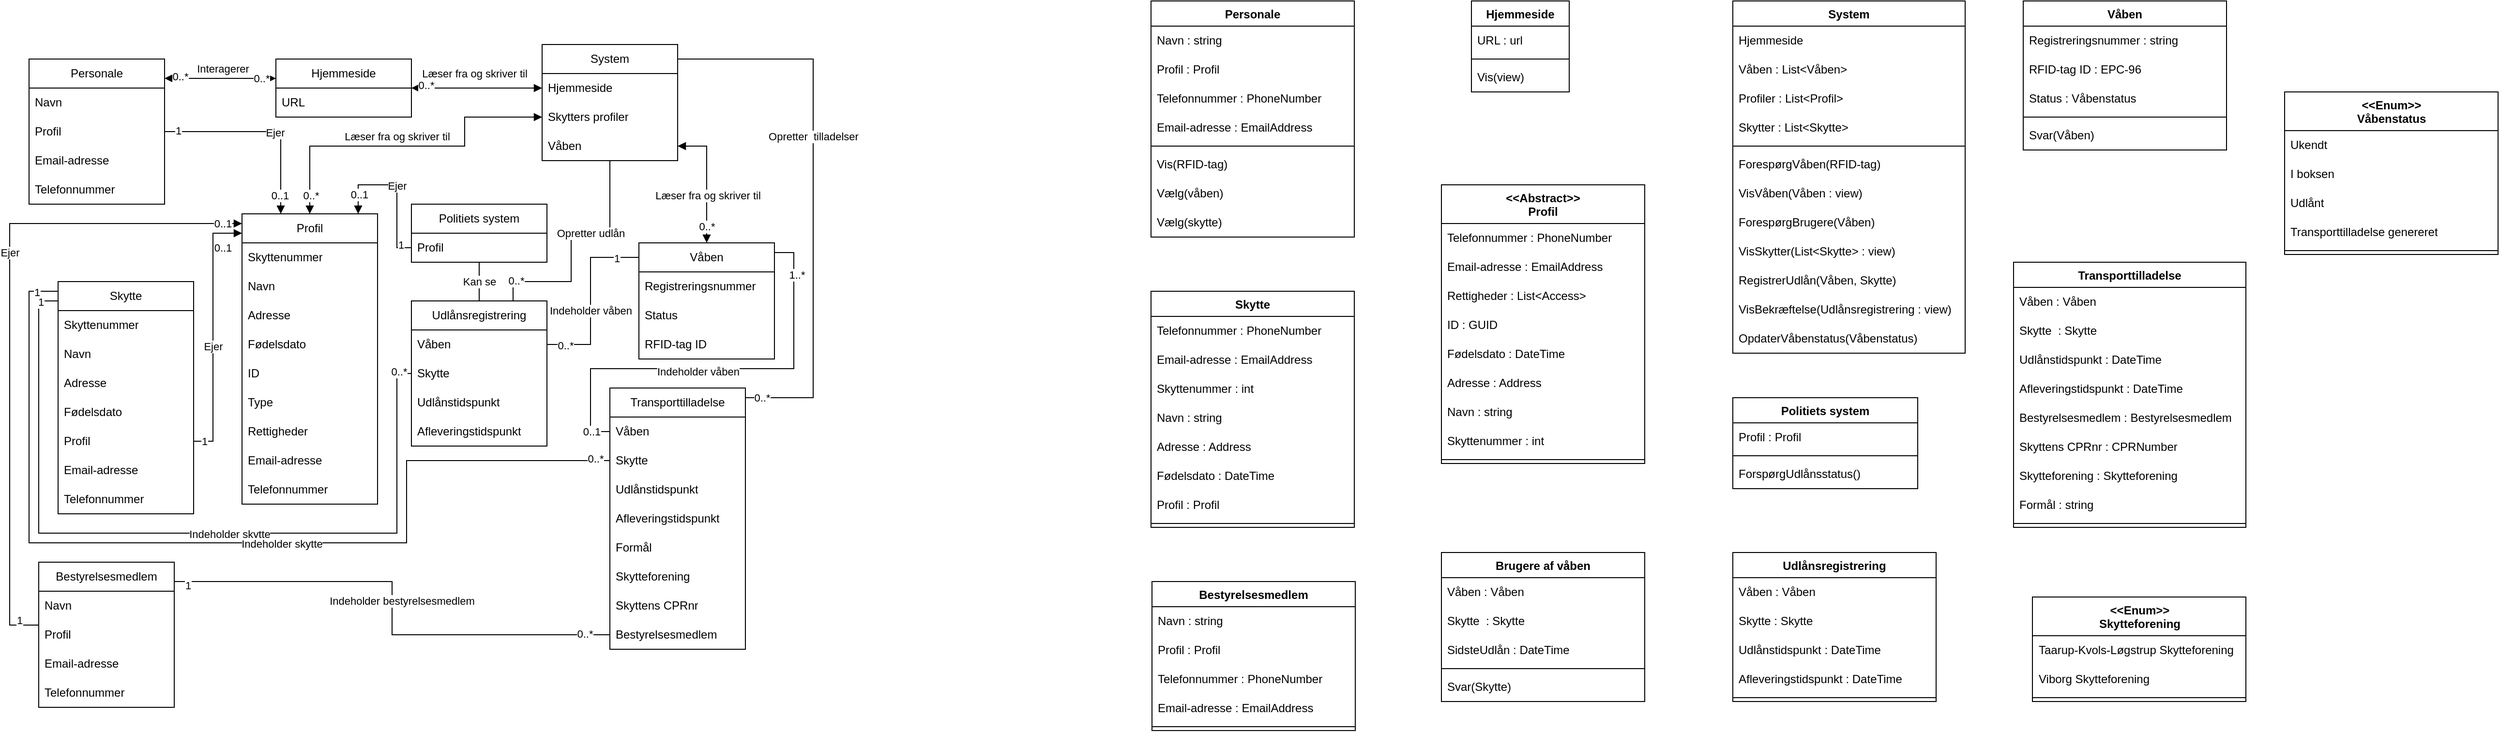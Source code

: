 <mxfile version="21.1.8" type="github">
  <diagram id="R2lEEEUBdFMjLlhIrx00" name="Page-1">
    <mxGraphModel dx="1912" dy="1008" grid="1" gridSize="10" guides="1" tooltips="1" connect="1" arrows="1" fold="1" page="1" pageScale="1" pageWidth="1169" pageHeight="827" math="0" shadow="0" extFonts="Permanent Marker^https://fonts.googleapis.com/css?family=Permanent+Marker">
      <root>
        <mxCell id="0" />
        <mxCell id="1" parent="0" />
        <mxCell id="LtpuGzz3zb0LntHNwfvB-28" style="edgeStyle=orthogonalEdgeStyle;rounded=0;orthogonalLoop=1;jettySize=auto;html=1;startArrow=block;startFill=1;endArrow=block;endFill=1;" parent="1" source="LtpuGzz3zb0LntHNwfvB-1" target="LtpuGzz3zb0LntHNwfvB-23" edge="1">
          <mxGeometry relative="1" as="geometry">
            <Array as="points">
              <mxPoint x="260" y="110" />
              <mxPoint x="260" y="110" />
            </Array>
          </mxGeometry>
        </mxCell>
        <mxCell id="LtpuGzz3zb0LntHNwfvB-29" value="Interagerer" style="edgeLabel;html=1;align=center;verticalAlign=middle;resizable=0;points=[];" parent="LtpuGzz3zb0LntHNwfvB-28" vertex="1" connectable="0">
          <mxGeometry x="0.256" y="-2" relative="1" as="geometry">
            <mxPoint x="-12" y="-12" as="offset" />
          </mxGeometry>
        </mxCell>
        <mxCell id="LtpuGzz3zb0LntHNwfvB-48" value="0..*" style="edgeLabel;html=1;align=center;verticalAlign=middle;resizable=0;points=[];" parent="LtpuGzz3zb0LntHNwfvB-28" vertex="1" connectable="0">
          <mxGeometry x="-0.719" y="2" relative="1" as="geometry">
            <mxPoint as="offset" />
          </mxGeometry>
        </mxCell>
        <mxCell id="LtpuGzz3zb0LntHNwfvB-49" value="0..*" style="edgeLabel;html=1;align=center;verticalAlign=middle;resizable=0;points=[];" parent="LtpuGzz3zb0LntHNwfvB-28" vertex="1" connectable="0">
          <mxGeometry x="0.598" y="2" relative="1" as="geometry">
            <mxPoint x="8" y="2" as="offset" />
          </mxGeometry>
        </mxCell>
        <mxCell id="LtpuGzz3zb0LntHNwfvB-1" value="Personale" style="swimlane;fontStyle=0;childLayout=stackLayout;horizontal=1;startSize=30;horizontalStack=0;resizeParent=1;resizeParentMax=0;resizeLast=0;collapsible=1;marginBottom=0;whiteSpace=wrap;html=1;" parent="1" vertex="1">
          <mxGeometry x="30" y="90" width="140" height="150" as="geometry" />
        </mxCell>
        <mxCell id="LtpuGzz3zb0LntHNwfvB-2" value="Navn" style="text;strokeColor=none;fillColor=none;align=left;verticalAlign=middle;spacingLeft=4;spacingRight=4;overflow=hidden;points=[[0,0.5],[1,0.5]];portConstraint=eastwest;rotatable=0;whiteSpace=wrap;html=1;" parent="LtpuGzz3zb0LntHNwfvB-1" vertex="1">
          <mxGeometry y="30" width="140" height="30" as="geometry" />
        </mxCell>
        <mxCell id="LtpuGzz3zb0LntHNwfvB-54" value="Profil" style="text;strokeColor=none;fillColor=none;align=left;verticalAlign=middle;spacingLeft=4;spacingRight=4;overflow=hidden;points=[[0,0.5],[1,0.5]];portConstraint=eastwest;rotatable=0;whiteSpace=wrap;html=1;" parent="LtpuGzz3zb0LntHNwfvB-1" vertex="1">
          <mxGeometry y="60" width="140" height="30" as="geometry" />
        </mxCell>
        <mxCell id="LtpuGzz3zb0LntHNwfvB-66" value="Email-adresse" style="text;strokeColor=none;fillColor=none;align=left;verticalAlign=middle;spacingLeft=4;spacingRight=4;overflow=hidden;points=[[0,0.5],[1,0.5]];portConstraint=eastwest;rotatable=0;whiteSpace=wrap;html=1;" parent="LtpuGzz3zb0LntHNwfvB-1" vertex="1">
          <mxGeometry y="90" width="140" height="30" as="geometry" />
        </mxCell>
        <mxCell id="LtpuGzz3zb0LntHNwfvB-67" value="Telefonnummer" style="text;strokeColor=none;fillColor=none;align=left;verticalAlign=middle;spacingLeft=4;spacingRight=4;overflow=hidden;points=[[0,0.5],[1,0.5]];portConstraint=eastwest;rotatable=0;whiteSpace=wrap;html=1;" parent="LtpuGzz3zb0LntHNwfvB-1" vertex="1">
          <mxGeometry y="120" width="140" height="30" as="geometry" />
        </mxCell>
        <mxCell id="LtpuGzz3zb0LntHNwfvB-6" value="Profil" style="swimlane;fontStyle=0;childLayout=stackLayout;horizontal=1;startSize=30;horizontalStack=0;resizeParent=1;resizeParentMax=0;resizeLast=0;collapsible=1;marginBottom=0;whiteSpace=wrap;html=1;" parent="1" vertex="1">
          <mxGeometry x="250" y="250" width="140" height="300" as="geometry" />
        </mxCell>
        <mxCell id="LtpuGzz3zb0LntHNwfvB-7" value="Skyttenummer" style="text;strokeColor=none;fillColor=none;align=left;verticalAlign=middle;spacingLeft=4;spacingRight=4;overflow=hidden;points=[[0,0.5],[1,0.5]];portConstraint=eastwest;rotatable=0;whiteSpace=wrap;html=1;" parent="LtpuGzz3zb0LntHNwfvB-6" vertex="1">
          <mxGeometry y="30" width="140" height="30" as="geometry" />
        </mxCell>
        <mxCell id="LtpuGzz3zb0LntHNwfvB-8" value="Navn" style="text;strokeColor=none;fillColor=none;align=left;verticalAlign=middle;spacingLeft=4;spacingRight=4;overflow=hidden;points=[[0,0.5],[1,0.5]];portConstraint=eastwest;rotatable=0;whiteSpace=wrap;html=1;" parent="LtpuGzz3zb0LntHNwfvB-6" vertex="1">
          <mxGeometry y="60" width="140" height="30" as="geometry" />
        </mxCell>
        <mxCell id="LtpuGzz3zb0LntHNwfvB-9" value="Adresse" style="text;strokeColor=none;fillColor=none;align=left;verticalAlign=middle;spacingLeft=4;spacingRight=4;overflow=hidden;points=[[0,0.5],[1,0.5]];portConstraint=eastwest;rotatable=0;whiteSpace=wrap;html=1;" parent="LtpuGzz3zb0LntHNwfvB-6" vertex="1">
          <mxGeometry y="90" width="140" height="30" as="geometry" />
        </mxCell>
        <mxCell id="LtpuGzz3zb0LntHNwfvB-30" value="Fødelsdato" style="text;strokeColor=none;fillColor=none;align=left;verticalAlign=middle;spacingLeft=4;spacingRight=4;overflow=hidden;points=[[0,0.5],[1,0.5]];portConstraint=eastwest;rotatable=0;whiteSpace=wrap;html=1;" parent="LtpuGzz3zb0LntHNwfvB-6" vertex="1">
          <mxGeometry y="120" width="140" height="30" as="geometry" />
        </mxCell>
        <mxCell id="LtpuGzz3zb0LntHNwfvB-37" value="ID" style="text;strokeColor=none;fillColor=none;align=left;verticalAlign=middle;spacingLeft=4;spacingRight=4;overflow=hidden;points=[[0,0.5],[1,0.5]];portConstraint=eastwest;rotatable=0;whiteSpace=wrap;html=1;" parent="LtpuGzz3zb0LntHNwfvB-6" vertex="1">
          <mxGeometry y="150" width="140" height="30" as="geometry" />
        </mxCell>
        <mxCell id="LtpuGzz3zb0LntHNwfvB-52" value="Type" style="text;strokeColor=none;fillColor=none;align=left;verticalAlign=middle;spacingLeft=4;spacingRight=4;overflow=hidden;points=[[0,0.5],[1,0.5]];portConstraint=eastwest;rotatable=0;whiteSpace=wrap;html=1;" parent="LtpuGzz3zb0LntHNwfvB-6" vertex="1">
          <mxGeometry y="180" width="140" height="30" as="geometry" />
        </mxCell>
        <mxCell id="LtpuGzz3zb0LntHNwfvB-53" value="Rettigheder" style="text;strokeColor=none;fillColor=none;align=left;verticalAlign=middle;spacingLeft=4;spacingRight=4;overflow=hidden;points=[[0,0.5],[1,0.5]];portConstraint=eastwest;rotatable=0;whiteSpace=wrap;html=1;" parent="LtpuGzz3zb0LntHNwfvB-6" vertex="1">
          <mxGeometry y="210" width="140" height="30" as="geometry" />
        </mxCell>
        <mxCell id="LtpuGzz3zb0LntHNwfvB-68" value="Email-adresse" style="text;strokeColor=none;fillColor=none;align=left;verticalAlign=middle;spacingLeft=4;spacingRight=4;overflow=hidden;points=[[0,0.5],[1,0.5]];portConstraint=eastwest;rotatable=0;whiteSpace=wrap;html=1;" parent="LtpuGzz3zb0LntHNwfvB-6" vertex="1">
          <mxGeometry y="240" width="140" height="30" as="geometry" />
        </mxCell>
        <mxCell id="LtpuGzz3zb0LntHNwfvB-69" value="Telefonnummer" style="text;strokeColor=none;fillColor=none;align=left;verticalAlign=middle;spacingLeft=4;spacingRight=4;overflow=hidden;points=[[0,0.5],[1,0.5]];portConstraint=eastwest;rotatable=0;whiteSpace=wrap;html=1;" parent="LtpuGzz3zb0LntHNwfvB-6" vertex="1">
          <mxGeometry y="270" width="140" height="30" as="geometry" />
        </mxCell>
        <mxCell id="LtpuGzz3zb0LntHNwfvB-10" value="Våben" style="swimlane;fontStyle=0;childLayout=stackLayout;horizontal=1;startSize=30;horizontalStack=0;resizeParent=1;resizeParentMax=0;resizeLast=0;collapsible=1;marginBottom=0;whiteSpace=wrap;html=1;" parent="1" vertex="1">
          <mxGeometry x="660" y="280" width="140" height="120" as="geometry" />
        </mxCell>
        <mxCell id="LtpuGzz3zb0LntHNwfvB-11" value="Registreringsnummer" style="text;strokeColor=none;fillColor=none;align=left;verticalAlign=middle;spacingLeft=4;spacingRight=4;overflow=hidden;points=[[0,0.5],[1,0.5]];portConstraint=eastwest;rotatable=0;whiteSpace=wrap;html=1;" parent="LtpuGzz3zb0LntHNwfvB-10" vertex="1">
          <mxGeometry y="30" width="140" height="30" as="geometry" />
        </mxCell>
        <mxCell id="LtpuGzz3zb0LntHNwfvB-12" value="Status" style="text;strokeColor=none;fillColor=none;align=left;verticalAlign=middle;spacingLeft=4;spacingRight=4;overflow=hidden;points=[[0,0.5],[1,0.5]];portConstraint=eastwest;rotatable=0;whiteSpace=wrap;html=1;" parent="LtpuGzz3zb0LntHNwfvB-10" vertex="1">
          <mxGeometry y="60" width="140" height="30" as="geometry" />
        </mxCell>
        <mxCell id="LtpuGzz3zb0LntHNwfvB-151" value="RFID-tag ID" style="text;strokeColor=none;fillColor=none;align=left;verticalAlign=middle;spacingLeft=4;spacingRight=4;overflow=hidden;points=[[0,0.5],[1,0.5]];portConstraint=eastwest;rotatable=0;whiteSpace=wrap;html=1;" parent="LtpuGzz3zb0LntHNwfvB-10" vertex="1">
          <mxGeometry y="90" width="140" height="30" as="geometry" />
        </mxCell>
        <mxCell id="LtpuGzz3zb0LntHNwfvB-145" style="edgeStyle=orthogonalEdgeStyle;rounded=0;orthogonalLoop=1;jettySize=auto;html=1;endArrow=none;endFill=0;" parent="1" source="LtpuGzz3zb0LntHNwfvB-20" target="LtpuGzz3zb0LntHNwfvB-84" edge="1">
          <mxGeometry relative="1" as="geometry">
            <Array as="points">
              <mxPoint x="630" y="268" />
              <mxPoint x="590" y="268" />
              <mxPoint x="590" y="320" />
              <mxPoint x="530" y="320" />
            </Array>
          </mxGeometry>
        </mxCell>
        <mxCell id="LtpuGzz3zb0LntHNwfvB-146" value="Opretter udlån" style="edgeLabel;html=1;align=center;verticalAlign=middle;resizable=0;points=[];" parent="LtpuGzz3zb0LntHNwfvB-145" vertex="1" connectable="0">
          <mxGeometry x="0.004" relative="1" as="geometry">
            <mxPoint x="20" y="-8" as="offset" />
          </mxGeometry>
        </mxCell>
        <mxCell id="LtpuGzz3zb0LntHNwfvB-147" value="0..*" style="edgeLabel;html=1;align=center;verticalAlign=middle;resizable=0;points=[];" parent="LtpuGzz3zb0LntHNwfvB-145" vertex="1" connectable="0">
          <mxGeometry x="0.812" y="-1" relative="1" as="geometry">
            <mxPoint as="offset" />
          </mxGeometry>
        </mxCell>
        <mxCell id="LtpuGzz3zb0LntHNwfvB-148" style="edgeStyle=orthogonalEdgeStyle;rounded=0;orthogonalLoop=1;jettySize=auto;html=1;endArrow=none;endFill=0;" parent="1" source="LtpuGzz3zb0LntHNwfvB-20" target="LtpuGzz3zb0LntHNwfvB-106" edge="1">
          <mxGeometry relative="1" as="geometry">
            <Array as="points">
              <mxPoint x="840" y="90" />
              <mxPoint x="840" y="440" />
            </Array>
          </mxGeometry>
        </mxCell>
        <mxCell id="LtpuGzz3zb0LntHNwfvB-149" value="Opretter&amp;nbsp; tilladelser" style="edgeLabel;html=1;align=center;verticalAlign=middle;resizable=0;points=[];" parent="LtpuGzz3zb0LntHNwfvB-148" vertex="1" connectable="0">
          <mxGeometry x="0.018" y="1" relative="1" as="geometry">
            <mxPoint x="-1" y="-65" as="offset" />
          </mxGeometry>
        </mxCell>
        <mxCell id="LtpuGzz3zb0LntHNwfvB-150" value="0..*" style="edgeLabel;html=1;align=center;verticalAlign=middle;resizable=0;points=[];" parent="LtpuGzz3zb0LntHNwfvB-148" vertex="1" connectable="0">
          <mxGeometry x="0.939" relative="1" as="geometry">
            <mxPoint as="offset" />
          </mxGeometry>
        </mxCell>
        <mxCell id="LtpuGzz3zb0LntHNwfvB-20" value="System" style="swimlane;fontStyle=0;childLayout=stackLayout;horizontal=1;startSize=30;horizontalStack=0;resizeParent=1;resizeParentMax=0;resizeLast=0;collapsible=1;marginBottom=0;whiteSpace=wrap;html=1;" parent="1" vertex="1">
          <mxGeometry x="560" y="75" width="140" height="120" as="geometry" />
        </mxCell>
        <mxCell id="LtpuGzz3zb0LntHNwfvB-21" value="Hjemmeside" style="text;strokeColor=none;fillColor=none;align=left;verticalAlign=middle;spacingLeft=4;spacingRight=4;overflow=hidden;points=[[0,0.5],[1,0.5]];portConstraint=eastwest;rotatable=0;whiteSpace=wrap;html=1;" parent="LtpuGzz3zb0LntHNwfvB-20" vertex="1">
          <mxGeometry y="30" width="140" height="30" as="geometry" />
        </mxCell>
        <mxCell id="LtpuGzz3zb0LntHNwfvB-22" value="Skytters profiler" style="text;strokeColor=none;fillColor=none;align=left;verticalAlign=middle;spacingLeft=4;spacingRight=4;overflow=hidden;points=[[0,0.5],[1,0.5]];portConstraint=eastwest;rotatable=0;whiteSpace=wrap;html=1;" parent="LtpuGzz3zb0LntHNwfvB-20" vertex="1">
          <mxGeometry y="60" width="140" height="30" as="geometry" />
        </mxCell>
        <mxCell id="LtpuGzz3zb0LntHNwfvB-38" value="Våben" style="text;strokeColor=none;fillColor=none;align=left;verticalAlign=middle;spacingLeft=4;spacingRight=4;overflow=hidden;points=[[0,0.5],[1,0.5]];portConstraint=eastwest;rotatable=0;whiteSpace=wrap;html=1;" parent="LtpuGzz3zb0LntHNwfvB-20" vertex="1">
          <mxGeometry y="90" width="140" height="30" as="geometry" />
        </mxCell>
        <mxCell id="LtpuGzz3zb0LntHNwfvB-26" style="edgeStyle=orthogonalEdgeStyle;rounded=0;orthogonalLoop=1;jettySize=auto;html=1;endArrow=block;endFill=1;startArrow=block;startFill=1;" parent="1" source="LtpuGzz3zb0LntHNwfvB-23" target="LtpuGzz3zb0LntHNwfvB-21" edge="1">
          <mxGeometry relative="1" as="geometry" />
        </mxCell>
        <mxCell id="LtpuGzz3zb0LntHNwfvB-27" value="Læser fra og skriver til" style="edgeLabel;html=1;align=center;verticalAlign=middle;resizable=0;points=[];" parent="LtpuGzz3zb0LntHNwfvB-26" vertex="1" connectable="0">
          <mxGeometry x="-0.367" relative="1" as="geometry">
            <mxPoint x="22" y="-15" as="offset" />
          </mxGeometry>
        </mxCell>
        <mxCell id="LtpuGzz3zb0LntHNwfvB-59" value="0..*" style="edgeLabel;html=1;align=center;verticalAlign=middle;resizable=0;points=[];" parent="LtpuGzz3zb0LntHNwfvB-26" vertex="1" connectable="0">
          <mxGeometry x="-0.778" y="3" relative="1" as="geometry">
            <mxPoint as="offset" />
          </mxGeometry>
        </mxCell>
        <mxCell id="LtpuGzz3zb0LntHNwfvB-23" value="Hjemmeside" style="swimlane;fontStyle=0;childLayout=stackLayout;horizontal=1;startSize=30;horizontalStack=0;resizeParent=1;resizeParentMax=0;resizeLast=0;collapsible=1;marginBottom=0;whiteSpace=wrap;html=1;" parent="1" vertex="1">
          <mxGeometry x="285" y="90" width="140" height="60" as="geometry" />
        </mxCell>
        <mxCell id="LtpuGzz3zb0LntHNwfvB-24" value="URL" style="text;strokeColor=none;fillColor=none;align=left;verticalAlign=middle;spacingLeft=4;spacingRight=4;overflow=hidden;points=[[0,0.5],[1,0.5]];portConstraint=eastwest;rotatable=0;whiteSpace=wrap;html=1;" parent="LtpuGzz3zb0LntHNwfvB-23" vertex="1">
          <mxGeometry y="30" width="140" height="30" as="geometry" />
        </mxCell>
        <mxCell id="LtpuGzz3zb0LntHNwfvB-31" style="edgeStyle=orthogonalEdgeStyle;rounded=0;orthogonalLoop=1;jettySize=auto;html=1;endArrow=block;endFill=1;startArrow=block;startFill=1;" parent="1" source="LtpuGzz3zb0LntHNwfvB-22" target="LtpuGzz3zb0LntHNwfvB-6" edge="1">
          <mxGeometry relative="1" as="geometry">
            <Array as="points">
              <mxPoint x="480" y="150" />
              <mxPoint x="480" y="180" />
              <mxPoint x="320" y="180" />
            </Array>
          </mxGeometry>
        </mxCell>
        <mxCell id="LtpuGzz3zb0LntHNwfvB-62" value="Læser fra og skriver til" style="edgeLabel;html=1;align=center;verticalAlign=middle;resizable=0;points=[];" parent="LtpuGzz3zb0LntHNwfvB-31" vertex="1" connectable="0">
          <mxGeometry x="0.123" y="1" relative="1" as="geometry">
            <mxPoint x="11" y="-11" as="offset" />
          </mxGeometry>
        </mxCell>
        <mxCell id="LtpuGzz3zb0LntHNwfvB-63" value="0..*" style="edgeLabel;html=1;align=center;verticalAlign=middle;resizable=0;points=[];" parent="LtpuGzz3zb0LntHNwfvB-31" vertex="1" connectable="0">
          <mxGeometry x="0.888" y="1" relative="1" as="geometry">
            <mxPoint as="offset" />
          </mxGeometry>
        </mxCell>
        <mxCell id="LtpuGzz3zb0LntHNwfvB-32" value="Skytte" style="swimlane;fontStyle=0;childLayout=stackLayout;horizontal=1;startSize=30;horizontalStack=0;resizeParent=1;resizeParentMax=0;resizeLast=0;collapsible=1;marginBottom=0;whiteSpace=wrap;html=1;" parent="1" vertex="1">
          <mxGeometry x="60" y="320" width="140" height="240" as="geometry" />
        </mxCell>
        <mxCell id="LtpuGzz3zb0LntHNwfvB-33" value="Skyttenummer" style="text;strokeColor=none;fillColor=none;align=left;verticalAlign=middle;spacingLeft=4;spacingRight=4;overflow=hidden;points=[[0,0.5],[1,0.5]];portConstraint=eastwest;rotatable=0;whiteSpace=wrap;html=1;" parent="LtpuGzz3zb0LntHNwfvB-32" vertex="1">
          <mxGeometry y="30" width="140" height="30" as="geometry" />
        </mxCell>
        <mxCell id="LtpuGzz3zb0LntHNwfvB-34" value="Navn" style="text;strokeColor=none;fillColor=none;align=left;verticalAlign=middle;spacingLeft=4;spacingRight=4;overflow=hidden;points=[[0,0.5],[1,0.5]];portConstraint=eastwest;rotatable=0;whiteSpace=wrap;html=1;" parent="LtpuGzz3zb0LntHNwfvB-32" vertex="1">
          <mxGeometry y="60" width="140" height="30" as="geometry" />
        </mxCell>
        <mxCell id="LtpuGzz3zb0LntHNwfvB-35" value="Adresse" style="text;strokeColor=none;fillColor=none;align=left;verticalAlign=middle;spacingLeft=4;spacingRight=4;overflow=hidden;points=[[0,0.5],[1,0.5]];portConstraint=eastwest;rotatable=0;whiteSpace=wrap;html=1;" parent="LtpuGzz3zb0LntHNwfvB-32" vertex="1">
          <mxGeometry y="90" width="140" height="30" as="geometry" />
        </mxCell>
        <mxCell id="LtpuGzz3zb0LntHNwfvB-36" value="Fødelsdato" style="text;strokeColor=none;fillColor=none;align=left;verticalAlign=middle;spacingLeft=4;spacingRight=4;overflow=hidden;points=[[0,0.5],[1,0.5]];portConstraint=eastwest;rotatable=0;whiteSpace=wrap;html=1;" parent="LtpuGzz3zb0LntHNwfvB-32" vertex="1">
          <mxGeometry y="120" width="140" height="30" as="geometry" />
        </mxCell>
        <mxCell id="LtpuGzz3zb0LntHNwfvB-43" value="Profil" style="text;strokeColor=none;fillColor=none;align=left;verticalAlign=middle;spacingLeft=4;spacingRight=4;overflow=hidden;points=[[0,0.5],[1,0.5]];portConstraint=eastwest;rotatable=0;whiteSpace=wrap;html=1;" parent="LtpuGzz3zb0LntHNwfvB-32" vertex="1">
          <mxGeometry y="150" width="140" height="30" as="geometry" />
        </mxCell>
        <mxCell id="LtpuGzz3zb0LntHNwfvB-64" value="Email-adresse" style="text;strokeColor=none;fillColor=none;align=left;verticalAlign=middle;spacingLeft=4;spacingRight=4;overflow=hidden;points=[[0,0.5],[1,0.5]];portConstraint=eastwest;rotatable=0;whiteSpace=wrap;html=1;" parent="LtpuGzz3zb0LntHNwfvB-32" vertex="1">
          <mxGeometry y="180" width="140" height="30" as="geometry" />
        </mxCell>
        <mxCell id="LtpuGzz3zb0LntHNwfvB-65" value="Telefonnummer" style="text;strokeColor=none;fillColor=none;align=left;verticalAlign=middle;spacingLeft=4;spacingRight=4;overflow=hidden;points=[[0,0.5],[1,0.5]];portConstraint=eastwest;rotatable=0;whiteSpace=wrap;html=1;" parent="LtpuGzz3zb0LntHNwfvB-32" vertex="1">
          <mxGeometry y="210" width="140" height="30" as="geometry" />
        </mxCell>
        <mxCell id="LtpuGzz3zb0LntHNwfvB-104" style="edgeStyle=orthogonalEdgeStyle;rounded=0;orthogonalLoop=1;jettySize=auto;html=1;endArrow=none;endFill=0;" parent="1" source="LtpuGzz3zb0LntHNwfvB-39" target="LtpuGzz3zb0LntHNwfvB-84" edge="1">
          <mxGeometry relative="1" as="geometry" />
        </mxCell>
        <mxCell id="LtpuGzz3zb0LntHNwfvB-105" value="Kan se" style="edgeLabel;html=1;align=center;verticalAlign=middle;resizable=0;points=[];" parent="LtpuGzz3zb0LntHNwfvB-104" vertex="1" connectable="0">
          <mxGeometry x="0.195" relative="1" as="geometry">
            <mxPoint y="-4" as="offset" />
          </mxGeometry>
        </mxCell>
        <mxCell id="LtpuGzz3zb0LntHNwfvB-39" value="Politiets system" style="swimlane;fontStyle=0;childLayout=stackLayout;horizontal=1;startSize=30;horizontalStack=0;resizeParent=1;resizeParentMax=0;resizeLast=0;collapsible=1;marginBottom=0;whiteSpace=wrap;html=1;" parent="1" vertex="1">
          <mxGeometry x="425" y="240" width="140" height="60" as="geometry" />
        </mxCell>
        <mxCell id="LtpuGzz3zb0LntHNwfvB-99" value="Profil" style="text;strokeColor=none;fillColor=none;align=left;verticalAlign=middle;spacingLeft=4;spacingRight=4;overflow=hidden;points=[[0,0.5],[1,0.5]];portConstraint=eastwest;rotatable=0;whiteSpace=wrap;html=1;" parent="LtpuGzz3zb0LntHNwfvB-39" vertex="1">
          <mxGeometry y="30" width="140" height="30" as="geometry" />
        </mxCell>
        <mxCell id="LtpuGzz3zb0LntHNwfvB-44" style="edgeStyle=orthogonalEdgeStyle;rounded=0;orthogonalLoop=1;jettySize=auto;html=1;endArrow=block;endFill=1;" parent="1" source="LtpuGzz3zb0LntHNwfvB-43" target="LtpuGzz3zb0LntHNwfvB-6" edge="1">
          <mxGeometry relative="1" as="geometry">
            <Array as="points">
              <mxPoint x="220" y="485" />
              <mxPoint x="220" y="270" />
            </Array>
          </mxGeometry>
        </mxCell>
        <mxCell id="LtpuGzz3zb0LntHNwfvB-45" value="Ejer" style="edgeLabel;html=1;align=center;verticalAlign=middle;resizable=0;points=[];" parent="LtpuGzz3zb0LntHNwfvB-44" vertex="1" connectable="0">
          <mxGeometry x="-0.324" y="-4" relative="1" as="geometry">
            <mxPoint x="-4" y="-29" as="offset" />
          </mxGeometry>
        </mxCell>
        <mxCell id="LtpuGzz3zb0LntHNwfvB-46" value="0..1" style="edgeLabel;html=1;align=center;verticalAlign=middle;resizable=0;points=[];" parent="LtpuGzz3zb0LntHNwfvB-44" vertex="1" connectable="0">
          <mxGeometry x="0.503" y="-4" relative="1" as="geometry">
            <mxPoint x="6" y="-21" as="offset" />
          </mxGeometry>
        </mxCell>
        <mxCell id="LtpuGzz3zb0LntHNwfvB-47" value="1" style="edgeLabel;html=1;align=center;verticalAlign=middle;resizable=0;points=[];" parent="LtpuGzz3zb0LntHNwfvB-44" vertex="1" connectable="0">
          <mxGeometry x="-0.847" y="-3" relative="1" as="geometry">
            <mxPoint x="-12" as="offset" />
          </mxGeometry>
        </mxCell>
        <mxCell id="LtpuGzz3zb0LntHNwfvB-55" style="edgeStyle=orthogonalEdgeStyle;rounded=0;orthogonalLoop=1;jettySize=auto;html=1;endArrow=block;endFill=1;" parent="1" source="LtpuGzz3zb0LntHNwfvB-54" target="LtpuGzz3zb0LntHNwfvB-6" edge="1">
          <mxGeometry relative="1" as="geometry">
            <Array as="points">
              <mxPoint x="290" y="165" />
            </Array>
          </mxGeometry>
        </mxCell>
        <mxCell id="LtpuGzz3zb0LntHNwfvB-56" value="Ejer" style="edgeLabel;html=1;align=center;verticalAlign=middle;resizable=0;points=[];" parent="LtpuGzz3zb0LntHNwfvB-55" vertex="1" connectable="0">
          <mxGeometry x="0.112" y="-1" relative="1" as="geometry">
            <mxPoint as="offset" />
          </mxGeometry>
        </mxCell>
        <mxCell id="LtpuGzz3zb0LntHNwfvB-57" value="1" style="edgeLabel;html=1;align=center;verticalAlign=middle;resizable=0;points=[];" parent="LtpuGzz3zb0LntHNwfvB-55" vertex="1" connectable="0">
          <mxGeometry x="-0.863" y="1" relative="1" as="geometry">
            <mxPoint as="offset" />
          </mxGeometry>
        </mxCell>
        <mxCell id="LtpuGzz3zb0LntHNwfvB-58" value="0..1" style="edgeLabel;html=1;align=center;verticalAlign=middle;resizable=0;points=[];" parent="LtpuGzz3zb0LntHNwfvB-55" vertex="1" connectable="0">
          <mxGeometry x="0.815" y="-1" relative="1" as="geometry">
            <mxPoint as="offset" />
          </mxGeometry>
        </mxCell>
        <mxCell id="LtpuGzz3zb0LntHNwfvB-70" style="edgeStyle=orthogonalEdgeStyle;rounded=0;orthogonalLoop=1;jettySize=auto;html=1;startArrow=block;startFill=1;endArrow=block;endFill=1;" parent="1" source="LtpuGzz3zb0LntHNwfvB-38" target="LtpuGzz3zb0LntHNwfvB-10" edge="1">
          <mxGeometry relative="1" as="geometry" />
        </mxCell>
        <mxCell id="LtpuGzz3zb0LntHNwfvB-71" value="Læser fra og skriver til" style="edgeLabel;html=1;align=center;verticalAlign=middle;resizable=0;points=[];" parent="LtpuGzz3zb0LntHNwfvB-70" vertex="1" connectable="0">
          <mxGeometry x="0.235" y="1" relative="1" as="geometry">
            <mxPoint as="offset" />
          </mxGeometry>
        </mxCell>
        <mxCell id="LtpuGzz3zb0LntHNwfvB-72" value="0..*" style="edgeLabel;html=1;align=center;verticalAlign=middle;resizable=0;points=[];" parent="LtpuGzz3zb0LntHNwfvB-70" vertex="1" connectable="0">
          <mxGeometry x="0.728" relative="1" as="geometry">
            <mxPoint as="offset" />
          </mxGeometry>
        </mxCell>
        <mxCell id="LtpuGzz3zb0LntHNwfvB-84" value="Udlånsregistrering" style="swimlane;fontStyle=0;childLayout=stackLayout;horizontal=1;startSize=30;horizontalStack=0;resizeParent=1;resizeParentMax=0;resizeLast=0;collapsible=1;marginBottom=0;whiteSpace=wrap;html=1;" parent="1" vertex="1">
          <mxGeometry x="425" y="340" width="140" height="150" as="geometry" />
        </mxCell>
        <mxCell id="LtpuGzz3zb0LntHNwfvB-85" value="Våben" style="text;strokeColor=none;fillColor=none;align=left;verticalAlign=middle;spacingLeft=4;spacingRight=4;overflow=hidden;points=[[0,0.5],[1,0.5]];portConstraint=eastwest;rotatable=0;whiteSpace=wrap;html=1;" parent="LtpuGzz3zb0LntHNwfvB-84" vertex="1">
          <mxGeometry y="30" width="140" height="30" as="geometry" />
        </mxCell>
        <mxCell id="LtpuGzz3zb0LntHNwfvB-86" value="Skytte" style="text;strokeColor=none;fillColor=none;align=left;verticalAlign=middle;spacingLeft=4;spacingRight=4;overflow=hidden;points=[[0,0.5],[1,0.5]];portConstraint=eastwest;rotatable=0;whiteSpace=wrap;html=1;" parent="LtpuGzz3zb0LntHNwfvB-84" vertex="1">
          <mxGeometry y="60" width="140" height="30" as="geometry" />
        </mxCell>
        <mxCell id="LtpuGzz3zb0LntHNwfvB-87" value="Udlånstidspunkt" style="text;strokeColor=none;fillColor=none;align=left;verticalAlign=middle;spacingLeft=4;spacingRight=4;overflow=hidden;points=[[0,0.5],[1,0.5]];portConstraint=eastwest;rotatable=0;whiteSpace=wrap;html=1;" parent="LtpuGzz3zb0LntHNwfvB-84" vertex="1">
          <mxGeometry y="90" width="140" height="30" as="geometry" />
        </mxCell>
        <mxCell id="LtpuGzz3zb0LntHNwfvB-88" value="Afleveringstidspunkt" style="text;strokeColor=none;fillColor=none;align=left;verticalAlign=middle;spacingLeft=4;spacingRight=4;overflow=hidden;points=[[0,0.5],[1,0.5]];portConstraint=eastwest;rotatable=0;whiteSpace=wrap;html=1;" parent="LtpuGzz3zb0LntHNwfvB-84" vertex="1">
          <mxGeometry y="120" width="140" height="30" as="geometry" />
        </mxCell>
        <mxCell id="LtpuGzz3zb0LntHNwfvB-89" style="edgeStyle=orthogonalEdgeStyle;rounded=0;orthogonalLoop=1;jettySize=auto;html=1;endArrow=none;endFill=0;" parent="1" source="LtpuGzz3zb0LntHNwfvB-85" target="LtpuGzz3zb0LntHNwfvB-10" edge="1">
          <mxGeometry relative="1" as="geometry">
            <Array as="points">
              <mxPoint x="610" y="385" />
              <mxPoint x="610" y="295" />
            </Array>
          </mxGeometry>
        </mxCell>
        <mxCell id="LtpuGzz3zb0LntHNwfvB-93" value="Indeholder våben" style="edgeLabel;html=1;align=center;verticalAlign=middle;resizable=0;points=[];" parent="LtpuGzz3zb0LntHNwfvB-89" vertex="1" connectable="0">
          <mxGeometry x="-0.342" relative="1" as="geometry">
            <mxPoint y="-19" as="offset" />
          </mxGeometry>
        </mxCell>
        <mxCell id="LtpuGzz3zb0LntHNwfvB-96" value="0..*" style="edgeLabel;html=1;align=center;verticalAlign=middle;resizable=0;points=[];" parent="LtpuGzz3zb0LntHNwfvB-89" vertex="1" connectable="0">
          <mxGeometry x="-0.798" y="-1" relative="1" as="geometry">
            <mxPoint as="offset" />
          </mxGeometry>
        </mxCell>
        <mxCell id="LtpuGzz3zb0LntHNwfvB-97" value="1" style="edgeLabel;html=1;align=center;verticalAlign=middle;resizable=0;points=[];" parent="LtpuGzz3zb0LntHNwfvB-89" vertex="1" connectable="0">
          <mxGeometry x="0.75" y="-1" relative="1" as="geometry">
            <mxPoint as="offset" />
          </mxGeometry>
        </mxCell>
        <mxCell id="LtpuGzz3zb0LntHNwfvB-91" style="edgeStyle=orthogonalEdgeStyle;rounded=0;orthogonalLoop=1;jettySize=auto;html=1;endArrow=none;endFill=0;" parent="1" source="LtpuGzz3zb0LntHNwfvB-86" target="LtpuGzz3zb0LntHNwfvB-32" edge="1">
          <mxGeometry relative="1" as="geometry">
            <Array as="points">
              <mxPoint x="410" y="415" />
              <mxPoint x="410" y="580" />
              <mxPoint x="40" y="580" />
              <mxPoint x="40" y="340" />
            </Array>
          </mxGeometry>
        </mxCell>
        <mxCell id="LtpuGzz3zb0LntHNwfvB-92" value="Indeholder skytte" style="edgeLabel;html=1;align=center;verticalAlign=middle;resizable=0;points=[];" parent="LtpuGzz3zb0LntHNwfvB-91" vertex="1" connectable="0">
          <mxGeometry x="-0.129" y="1" relative="1" as="geometry">
            <mxPoint as="offset" />
          </mxGeometry>
        </mxCell>
        <mxCell id="LtpuGzz3zb0LntHNwfvB-94" value="1" style="edgeLabel;html=1;align=center;verticalAlign=middle;resizable=0;points=[];" parent="LtpuGzz3zb0LntHNwfvB-91" vertex="1" connectable="0">
          <mxGeometry x="0.954" y="-1" relative="1" as="geometry">
            <mxPoint as="offset" />
          </mxGeometry>
        </mxCell>
        <mxCell id="LtpuGzz3zb0LntHNwfvB-95" value="0..*" style="edgeLabel;html=1;align=center;verticalAlign=middle;resizable=0;points=[];" parent="LtpuGzz3zb0LntHNwfvB-91" vertex="1" connectable="0">
          <mxGeometry x="-0.968" y="-2" relative="1" as="geometry">
            <mxPoint as="offset" />
          </mxGeometry>
        </mxCell>
        <mxCell id="LtpuGzz3zb0LntHNwfvB-100" style="edgeStyle=orthogonalEdgeStyle;rounded=0;orthogonalLoop=1;jettySize=auto;html=1;endArrow=block;endFill=1;exitX=0;exitY=0.5;exitDx=0;exitDy=0;" parent="1" source="LtpuGzz3zb0LntHNwfvB-99" target="LtpuGzz3zb0LntHNwfvB-6" edge="1">
          <mxGeometry relative="1" as="geometry">
            <mxPoint x="480" y="605" as="sourcePoint" />
            <mxPoint x="560" y="390" as="targetPoint" />
            <Array as="points">
              <mxPoint x="410" y="285" />
              <mxPoint x="410" y="220" />
              <mxPoint x="370" y="220" />
            </Array>
          </mxGeometry>
        </mxCell>
        <mxCell id="LtpuGzz3zb0LntHNwfvB-101" value="Ejer" style="edgeLabel;html=1;align=center;verticalAlign=middle;resizable=0;points=[];" parent="LtpuGzz3zb0LntHNwfvB-100" vertex="1" connectable="0">
          <mxGeometry x="-0.324" y="-4" relative="1" as="geometry">
            <mxPoint x="-4" y="-29" as="offset" />
          </mxGeometry>
        </mxCell>
        <mxCell id="LtpuGzz3zb0LntHNwfvB-102" value="0..1" style="edgeLabel;html=1;align=center;verticalAlign=middle;resizable=0;points=[];" parent="LtpuGzz3zb0LntHNwfvB-100" vertex="1" connectable="0">
          <mxGeometry x="0.503" y="-4" relative="1" as="geometry">
            <mxPoint x="-7" y="14" as="offset" />
          </mxGeometry>
        </mxCell>
        <mxCell id="LtpuGzz3zb0LntHNwfvB-103" value="1" style="edgeLabel;html=1;align=center;verticalAlign=middle;resizable=0;points=[];" parent="LtpuGzz3zb0LntHNwfvB-100" vertex="1" connectable="0">
          <mxGeometry x="-0.847" y="-3" relative="1" as="geometry">
            <mxPoint as="offset" />
          </mxGeometry>
        </mxCell>
        <mxCell id="LtpuGzz3zb0LntHNwfvB-106" value="Transporttilladelse" style="swimlane;fontStyle=0;childLayout=stackLayout;horizontal=1;startSize=30;horizontalStack=0;resizeParent=1;resizeParentMax=0;resizeLast=0;collapsible=1;marginBottom=0;whiteSpace=wrap;html=1;" parent="1" vertex="1">
          <mxGeometry x="630" y="430" width="140" height="270" as="geometry" />
        </mxCell>
        <mxCell id="LtpuGzz3zb0LntHNwfvB-107" value="Våben" style="text;strokeColor=none;fillColor=none;align=left;verticalAlign=middle;spacingLeft=4;spacingRight=4;overflow=hidden;points=[[0,0.5],[1,0.5]];portConstraint=eastwest;rotatable=0;whiteSpace=wrap;html=1;" parent="LtpuGzz3zb0LntHNwfvB-106" vertex="1">
          <mxGeometry y="30" width="140" height="30" as="geometry" />
        </mxCell>
        <mxCell id="LtpuGzz3zb0LntHNwfvB-108" value="Skytte" style="text;strokeColor=none;fillColor=none;align=left;verticalAlign=middle;spacingLeft=4;spacingRight=4;overflow=hidden;points=[[0,0.5],[1,0.5]];portConstraint=eastwest;rotatable=0;whiteSpace=wrap;html=1;" parent="LtpuGzz3zb0LntHNwfvB-106" vertex="1">
          <mxGeometry y="60" width="140" height="30" as="geometry" />
        </mxCell>
        <mxCell id="LtpuGzz3zb0LntHNwfvB-109" value="Udlånstidspunkt" style="text;strokeColor=none;fillColor=none;align=left;verticalAlign=middle;spacingLeft=4;spacingRight=4;overflow=hidden;points=[[0,0.5],[1,0.5]];portConstraint=eastwest;rotatable=0;whiteSpace=wrap;html=1;" parent="LtpuGzz3zb0LntHNwfvB-106" vertex="1">
          <mxGeometry y="90" width="140" height="30" as="geometry" />
        </mxCell>
        <mxCell id="LtpuGzz3zb0LntHNwfvB-110" value="Afleveringstidspunkt" style="text;strokeColor=none;fillColor=none;align=left;verticalAlign=middle;spacingLeft=4;spacingRight=4;overflow=hidden;points=[[0,0.5],[1,0.5]];portConstraint=eastwest;rotatable=0;whiteSpace=wrap;html=1;" parent="LtpuGzz3zb0LntHNwfvB-106" vertex="1">
          <mxGeometry y="120" width="140" height="30" as="geometry" />
        </mxCell>
        <mxCell id="LtpuGzz3zb0LntHNwfvB-111" value="Formål" style="text;strokeColor=none;fillColor=none;align=left;verticalAlign=middle;spacingLeft=4;spacingRight=4;overflow=hidden;points=[[0,0.5],[1,0.5]];portConstraint=eastwest;rotatable=0;whiteSpace=wrap;html=1;" parent="LtpuGzz3zb0LntHNwfvB-106" vertex="1">
          <mxGeometry y="150" width="140" height="30" as="geometry" />
        </mxCell>
        <mxCell id="LtpuGzz3zb0LntHNwfvB-112" value="Skytteforening" style="text;strokeColor=none;fillColor=none;align=left;verticalAlign=middle;spacingLeft=4;spacingRight=4;overflow=hidden;points=[[0,0.5],[1,0.5]];portConstraint=eastwest;rotatable=0;whiteSpace=wrap;html=1;" parent="LtpuGzz3zb0LntHNwfvB-106" vertex="1">
          <mxGeometry y="180" width="140" height="30" as="geometry" />
        </mxCell>
        <mxCell id="LtpuGzz3zb0LntHNwfvB-114" value="Skyttens CPRnr" style="text;strokeColor=none;fillColor=none;align=left;verticalAlign=middle;spacingLeft=4;spacingRight=4;overflow=hidden;points=[[0,0.5],[1,0.5]];portConstraint=eastwest;rotatable=0;whiteSpace=wrap;html=1;" parent="LtpuGzz3zb0LntHNwfvB-106" vertex="1">
          <mxGeometry y="210" width="140" height="30" as="geometry" />
        </mxCell>
        <mxCell id="LtpuGzz3zb0LntHNwfvB-113" value="Bestyrelsesmedlem" style="text;strokeColor=none;fillColor=none;align=left;verticalAlign=middle;spacingLeft=4;spacingRight=4;overflow=hidden;points=[[0,0.5],[1,0.5]];portConstraint=eastwest;rotatable=0;whiteSpace=wrap;html=1;" parent="LtpuGzz3zb0LntHNwfvB-106" vertex="1">
          <mxGeometry y="240" width="140" height="30" as="geometry" />
        </mxCell>
        <mxCell id="LtpuGzz3zb0LntHNwfvB-115" style="edgeStyle=orthogonalEdgeStyle;rounded=0;orthogonalLoop=1;jettySize=auto;html=1;endArrow=none;endFill=0;" parent="1" source="LtpuGzz3zb0LntHNwfvB-107" target="LtpuGzz3zb0LntHNwfvB-10" edge="1">
          <mxGeometry relative="1" as="geometry">
            <Array as="points">
              <mxPoint x="610" y="475" />
              <mxPoint x="610" y="410" />
              <mxPoint x="820" y="410" />
              <mxPoint x="820" y="290" />
            </Array>
          </mxGeometry>
        </mxCell>
        <mxCell id="LtpuGzz3zb0LntHNwfvB-116" value="Indeholder våben" style="edgeLabel;html=1;align=center;verticalAlign=middle;resizable=0;points=[];" parent="LtpuGzz3zb0LntHNwfvB-115" vertex="1" connectable="0">
          <mxGeometry x="0.025" y="3" relative="1" as="geometry">
            <mxPoint x="-27" y="6" as="offset" />
          </mxGeometry>
        </mxCell>
        <mxCell id="LtpuGzz3zb0LntHNwfvB-117" value="1..*" style="edgeLabel;html=1;align=center;verticalAlign=middle;resizable=0;points=[];" parent="LtpuGzz3zb0LntHNwfvB-115" vertex="1" connectable="0">
          <mxGeometry x="0.802" y="-3" relative="1" as="geometry">
            <mxPoint as="offset" />
          </mxGeometry>
        </mxCell>
        <mxCell id="LtpuGzz3zb0LntHNwfvB-118" value="0..1" style="edgeLabel;html=1;align=center;verticalAlign=middle;resizable=0;points=[];" parent="LtpuGzz3zb0LntHNwfvB-115" vertex="1" connectable="0">
          <mxGeometry x="-0.913" relative="1" as="geometry">
            <mxPoint as="offset" />
          </mxGeometry>
        </mxCell>
        <mxCell id="LtpuGzz3zb0LntHNwfvB-123" value="Bestyrelsesmedlem" style="swimlane;fontStyle=0;childLayout=stackLayout;horizontal=1;startSize=30;horizontalStack=0;resizeParent=1;resizeParentMax=0;resizeLast=0;collapsible=1;marginBottom=0;whiteSpace=wrap;html=1;" parent="1" vertex="1">
          <mxGeometry x="40" y="610" width="140" height="150" as="geometry" />
        </mxCell>
        <mxCell id="LtpuGzz3zb0LntHNwfvB-124" value="Navn" style="text;strokeColor=none;fillColor=none;align=left;verticalAlign=middle;spacingLeft=4;spacingRight=4;overflow=hidden;points=[[0,0.5],[1,0.5]];portConstraint=eastwest;rotatable=0;whiteSpace=wrap;html=1;" parent="LtpuGzz3zb0LntHNwfvB-123" vertex="1">
          <mxGeometry y="30" width="140" height="30" as="geometry" />
        </mxCell>
        <mxCell id="LtpuGzz3zb0LntHNwfvB-125" value="Profil" style="text;strokeColor=none;fillColor=none;align=left;verticalAlign=middle;spacingLeft=4;spacingRight=4;overflow=hidden;points=[[0,0.5],[1,0.5]];portConstraint=eastwest;rotatable=0;whiteSpace=wrap;html=1;" parent="LtpuGzz3zb0LntHNwfvB-123" vertex="1">
          <mxGeometry y="60" width="140" height="30" as="geometry" />
        </mxCell>
        <mxCell id="LtpuGzz3zb0LntHNwfvB-126" value="Email-adresse" style="text;strokeColor=none;fillColor=none;align=left;verticalAlign=middle;spacingLeft=4;spacingRight=4;overflow=hidden;points=[[0,0.5],[1,0.5]];portConstraint=eastwest;rotatable=0;whiteSpace=wrap;html=1;" parent="LtpuGzz3zb0LntHNwfvB-123" vertex="1">
          <mxGeometry y="90" width="140" height="30" as="geometry" />
        </mxCell>
        <mxCell id="LtpuGzz3zb0LntHNwfvB-127" value="Telefonnummer" style="text;strokeColor=none;fillColor=none;align=left;verticalAlign=middle;spacingLeft=4;spacingRight=4;overflow=hidden;points=[[0,0.5],[1,0.5]];portConstraint=eastwest;rotatable=0;whiteSpace=wrap;html=1;" parent="LtpuGzz3zb0LntHNwfvB-123" vertex="1">
          <mxGeometry y="120" width="140" height="30" as="geometry" />
        </mxCell>
        <mxCell id="LtpuGzz3zb0LntHNwfvB-132" style="edgeStyle=orthogonalEdgeStyle;rounded=0;orthogonalLoop=1;jettySize=auto;html=1;endArrow=block;endFill=1;" parent="1" source="LtpuGzz3zb0LntHNwfvB-125" target="LtpuGzz3zb0LntHNwfvB-6" edge="1">
          <mxGeometry relative="1" as="geometry">
            <mxPoint x="190" y="495" as="sourcePoint" />
            <mxPoint x="260" y="280" as="targetPoint" />
            <Array as="points">
              <mxPoint x="10" y="675" />
              <mxPoint x="10" y="260" />
            </Array>
          </mxGeometry>
        </mxCell>
        <mxCell id="LtpuGzz3zb0LntHNwfvB-133" value="Ejer" style="edgeLabel;html=1;align=center;verticalAlign=middle;resizable=0;points=[];" parent="LtpuGzz3zb0LntHNwfvB-132" vertex="1" connectable="0">
          <mxGeometry x="-0.324" y="-4" relative="1" as="geometry">
            <mxPoint x="-4" y="-184" as="offset" />
          </mxGeometry>
        </mxCell>
        <mxCell id="LtpuGzz3zb0LntHNwfvB-134" value="0..1" style="edgeLabel;html=1;align=center;verticalAlign=middle;resizable=0;points=[];" parent="LtpuGzz3zb0LntHNwfvB-132" vertex="1" connectable="0">
          <mxGeometry x="0.503" y="-4" relative="1" as="geometry">
            <mxPoint x="150" y="-4" as="offset" />
          </mxGeometry>
        </mxCell>
        <mxCell id="LtpuGzz3zb0LntHNwfvB-135" value="1" style="edgeLabel;html=1;align=center;verticalAlign=middle;resizable=0;points=[];" parent="LtpuGzz3zb0LntHNwfvB-132" vertex="1" connectable="0">
          <mxGeometry x="-0.847" y="-3" relative="1" as="geometry">
            <mxPoint x="7" y="17" as="offset" />
          </mxGeometry>
        </mxCell>
        <mxCell id="LtpuGzz3zb0LntHNwfvB-137" style="edgeStyle=orthogonalEdgeStyle;rounded=0;orthogonalLoop=1;jettySize=auto;html=1;endArrow=none;endFill=0;" parent="1" source="LtpuGzz3zb0LntHNwfvB-108" target="LtpuGzz3zb0LntHNwfvB-32" edge="1">
          <mxGeometry relative="1" as="geometry">
            <mxPoint x="435" y="425" as="sourcePoint" />
            <mxPoint x="70" y="350" as="targetPoint" />
            <Array as="points">
              <mxPoint x="420" y="505" />
              <mxPoint x="420" y="590" />
              <mxPoint x="30" y="590" />
              <mxPoint x="30" y="330" />
            </Array>
          </mxGeometry>
        </mxCell>
        <mxCell id="LtpuGzz3zb0LntHNwfvB-138" value="Indeholder skytte" style="edgeLabel;html=1;align=center;verticalAlign=middle;resizable=0;points=[];" parent="LtpuGzz3zb0LntHNwfvB-137" vertex="1" connectable="0">
          <mxGeometry x="-0.129" y="1" relative="1" as="geometry">
            <mxPoint as="offset" />
          </mxGeometry>
        </mxCell>
        <mxCell id="LtpuGzz3zb0LntHNwfvB-139" value="1" style="edgeLabel;html=1;align=center;verticalAlign=middle;resizable=0;points=[];" parent="LtpuGzz3zb0LntHNwfvB-137" vertex="1" connectable="0">
          <mxGeometry x="0.954" y="-1" relative="1" as="geometry">
            <mxPoint as="offset" />
          </mxGeometry>
        </mxCell>
        <mxCell id="LtpuGzz3zb0LntHNwfvB-140" value="0..*" style="edgeLabel;html=1;align=center;verticalAlign=middle;resizable=0;points=[];" parent="LtpuGzz3zb0LntHNwfvB-137" vertex="1" connectable="0">
          <mxGeometry x="-0.968" y="-2" relative="1" as="geometry">
            <mxPoint as="offset" />
          </mxGeometry>
        </mxCell>
        <mxCell id="LtpuGzz3zb0LntHNwfvB-141" style="edgeStyle=orthogonalEdgeStyle;rounded=0;orthogonalLoop=1;jettySize=auto;html=1;endArrow=none;endFill=0;" parent="1" source="LtpuGzz3zb0LntHNwfvB-113" target="LtpuGzz3zb0LntHNwfvB-123" edge="1">
          <mxGeometry relative="1" as="geometry">
            <Array as="points">
              <mxPoint x="405" y="685" />
              <mxPoint x="405" y="630" />
            </Array>
          </mxGeometry>
        </mxCell>
        <mxCell id="LtpuGzz3zb0LntHNwfvB-142" value="Indeholder bestyrelsesmedlem" style="edgeLabel;html=1;align=center;verticalAlign=middle;resizable=0;points=[];" parent="LtpuGzz3zb0LntHNwfvB-141" vertex="1" connectable="0">
          <mxGeometry x="0.126" y="-3" relative="1" as="geometry">
            <mxPoint x="14" y="23" as="offset" />
          </mxGeometry>
        </mxCell>
        <mxCell id="LtpuGzz3zb0LntHNwfvB-143" value="1" style="edgeLabel;html=1;align=center;verticalAlign=middle;resizable=0;points=[];" parent="LtpuGzz3zb0LntHNwfvB-141" vertex="1" connectable="0">
          <mxGeometry x="0.944" y="4" relative="1" as="geometry">
            <mxPoint as="offset" />
          </mxGeometry>
        </mxCell>
        <mxCell id="LtpuGzz3zb0LntHNwfvB-144" value="0..*" style="edgeLabel;html=1;align=center;verticalAlign=middle;resizable=0;points=[];" parent="LtpuGzz3zb0LntHNwfvB-141" vertex="1" connectable="0">
          <mxGeometry x="-0.896" y="-1" relative="1" as="geometry">
            <mxPoint as="offset" />
          </mxGeometry>
        </mxCell>
        <mxCell id="6L1IftBzj0dIGSVwOvuM-1" value="&amp;lt;&amp;lt;Abstract&amp;gt;&amp;gt;&lt;br&gt;Profil" style="swimlane;fontStyle=1;align=center;verticalAlign=top;childLayout=stackLayout;horizontal=1;startSize=40;horizontalStack=0;resizeParent=1;resizeParentMax=0;resizeLast=0;collapsible=1;marginBottom=0;whiteSpace=wrap;html=1;" vertex="1" parent="1">
          <mxGeometry x="1489" y="220" width="210" height="288" as="geometry" />
        </mxCell>
        <mxCell id="6L1IftBzj0dIGSVwOvuM-22" value="Telefonnummer : PhoneNumber" style="text;strokeColor=none;fillColor=none;align=left;verticalAlign=middle;spacingLeft=4;spacingRight=4;overflow=hidden;points=[[0,0.5],[1,0.5]];portConstraint=eastwest;rotatable=0;whiteSpace=wrap;html=1;" vertex="1" parent="6L1IftBzj0dIGSVwOvuM-1">
          <mxGeometry y="40" width="210" height="30" as="geometry" />
        </mxCell>
        <mxCell id="6L1IftBzj0dIGSVwOvuM-21" value="Email-adresse : EmailAddress" style="text;strokeColor=none;fillColor=none;align=left;verticalAlign=middle;spacingLeft=4;spacingRight=4;overflow=hidden;points=[[0,0.5],[1,0.5]];portConstraint=eastwest;rotatable=0;whiteSpace=wrap;html=1;" vertex="1" parent="6L1IftBzj0dIGSVwOvuM-1">
          <mxGeometry y="70" width="210" height="30" as="geometry" />
        </mxCell>
        <mxCell id="6L1IftBzj0dIGSVwOvuM-20" value="Rettigheder : List&amp;lt;Access&amp;gt;" style="text;strokeColor=none;fillColor=none;align=left;verticalAlign=middle;spacingLeft=4;spacingRight=4;overflow=hidden;points=[[0,0.5],[1,0.5]];portConstraint=eastwest;rotatable=0;whiteSpace=wrap;html=1;" vertex="1" parent="6L1IftBzj0dIGSVwOvuM-1">
          <mxGeometry y="100" width="210" height="30" as="geometry" />
        </mxCell>
        <mxCell id="6L1IftBzj0dIGSVwOvuM-18" value="ID : GUID" style="text;strokeColor=none;fillColor=none;align=left;verticalAlign=middle;spacingLeft=4;spacingRight=4;overflow=hidden;points=[[0,0.5],[1,0.5]];portConstraint=eastwest;rotatable=0;whiteSpace=wrap;html=1;" vertex="1" parent="6L1IftBzj0dIGSVwOvuM-1">
          <mxGeometry y="130" width="210" height="30" as="geometry" />
        </mxCell>
        <mxCell id="6L1IftBzj0dIGSVwOvuM-17" value="Fødelsdato : DateTime" style="text;strokeColor=none;fillColor=none;align=left;verticalAlign=middle;spacingLeft=4;spacingRight=4;overflow=hidden;points=[[0,0.5],[1,0.5]];portConstraint=eastwest;rotatable=0;whiteSpace=wrap;html=1;" vertex="1" parent="6L1IftBzj0dIGSVwOvuM-1">
          <mxGeometry y="160" width="210" height="30" as="geometry" />
        </mxCell>
        <mxCell id="6L1IftBzj0dIGSVwOvuM-16" value="Adresse : Address" style="text;strokeColor=none;fillColor=none;align=left;verticalAlign=middle;spacingLeft=4;spacingRight=4;overflow=hidden;points=[[0,0.5],[1,0.5]];portConstraint=eastwest;rotatable=0;whiteSpace=wrap;html=1;" vertex="1" parent="6L1IftBzj0dIGSVwOvuM-1">
          <mxGeometry y="190" width="210" height="30" as="geometry" />
        </mxCell>
        <mxCell id="6L1IftBzj0dIGSVwOvuM-15" value="Navn : string" style="text;strokeColor=none;fillColor=none;align=left;verticalAlign=middle;spacingLeft=4;spacingRight=4;overflow=hidden;points=[[0,0.5],[1,0.5]];portConstraint=eastwest;rotatable=0;whiteSpace=wrap;html=1;" vertex="1" parent="6L1IftBzj0dIGSVwOvuM-1">
          <mxGeometry y="220" width="210" height="30" as="geometry" />
        </mxCell>
        <mxCell id="6L1IftBzj0dIGSVwOvuM-14" value="Skyttenummer : int" style="text;strokeColor=none;fillColor=none;align=left;verticalAlign=middle;spacingLeft=4;spacingRight=4;overflow=hidden;points=[[0,0.5],[1,0.5]];portConstraint=eastwest;rotatable=0;whiteSpace=wrap;html=1;" vertex="1" parent="6L1IftBzj0dIGSVwOvuM-1">
          <mxGeometry y="250" width="210" height="30" as="geometry" />
        </mxCell>
        <mxCell id="6L1IftBzj0dIGSVwOvuM-3" value="" style="line;strokeWidth=1;fillColor=none;align=left;verticalAlign=middle;spacingTop=-1;spacingLeft=3;spacingRight=3;rotatable=0;labelPosition=right;points=[];portConstraint=eastwest;strokeColor=inherit;" vertex="1" parent="6L1IftBzj0dIGSVwOvuM-1">
          <mxGeometry y="280" width="210" height="8" as="geometry" />
        </mxCell>
        <mxCell id="6L1IftBzj0dIGSVwOvuM-27" value="Hjemmeside" style="swimlane;fontStyle=1;align=center;verticalAlign=top;childLayout=stackLayout;horizontal=1;startSize=26;horizontalStack=0;resizeParent=1;resizeParentMax=0;resizeLast=0;collapsible=1;marginBottom=0;whiteSpace=wrap;html=1;" vertex="1" parent="1">
          <mxGeometry x="1520" y="30" width="101" height="94" as="geometry" />
        </mxCell>
        <mxCell id="6L1IftBzj0dIGSVwOvuM-28" value="URL : url" style="text;strokeColor=none;fillColor=none;align=left;verticalAlign=middle;spacingLeft=4;spacingRight=4;overflow=hidden;points=[[0,0.5],[1,0.5]];portConstraint=eastwest;rotatable=0;whiteSpace=wrap;html=1;" vertex="1" parent="6L1IftBzj0dIGSVwOvuM-27">
          <mxGeometry y="26" width="101" height="30" as="geometry" />
        </mxCell>
        <mxCell id="6L1IftBzj0dIGSVwOvuM-37" value="" style="line;strokeWidth=1;fillColor=none;align=left;verticalAlign=middle;spacingTop=-1;spacingLeft=3;spacingRight=3;rotatable=0;labelPosition=right;points=[];portConstraint=eastwest;strokeColor=inherit;" vertex="1" parent="6L1IftBzj0dIGSVwOvuM-27">
          <mxGeometry y="56" width="101" height="8" as="geometry" />
        </mxCell>
        <mxCell id="6L1IftBzj0dIGSVwOvuM-26" value="Vis(view)" style="text;strokeColor=none;fillColor=none;align=left;verticalAlign=middle;spacingLeft=4;spacingRight=4;overflow=hidden;points=[[0,0.5],[1,0.5]];portConstraint=eastwest;rotatable=0;whiteSpace=wrap;html=1;" vertex="1" parent="6L1IftBzj0dIGSVwOvuM-27">
          <mxGeometry y="64" width="101" height="30" as="geometry" />
        </mxCell>
        <mxCell id="6L1IftBzj0dIGSVwOvuM-38" value="Personale" style="swimlane;fontStyle=1;align=center;verticalAlign=top;childLayout=stackLayout;horizontal=1;startSize=26;horizontalStack=0;resizeParent=1;resizeParentMax=0;resizeLast=0;collapsible=1;marginBottom=0;whiteSpace=wrap;html=1;" vertex="1" parent="1">
          <mxGeometry x="1189" y="30" width="210" height="244" as="geometry" />
        </mxCell>
        <mxCell id="6L1IftBzj0dIGSVwOvuM-39" value="Navn : string" style="text;strokeColor=none;fillColor=none;align=left;verticalAlign=middle;spacingLeft=4;spacingRight=4;overflow=hidden;points=[[0,0.5],[1,0.5]];portConstraint=eastwest;rotatable=0;whiteSpace=wrap;html=1;" vertex="1" parent="6L1IftBzj0dIGSVwOvuM-38">
          <mxGeometry y="26" width="210" height="30" as="geometry" />
        </mxCell>
        <mxCell id="6L1IftBzj0dIGSVwOvuM-79" value="Profil : Profil" style="text;strokeColor=none;fillColor=none;align=left;verticalAlign=middle;spacingLeft=4;spacingRight=4;overflow=hidden;points=[[0,0.5],[1,0.5]];portConstraint=eastwest;rotatable=0;whiteSpace=wrap;html=1;" vertex="1" parent="6L1IftBzj0dIGSVwOvuM-38">
          <mxGeometry y="56" width="210" height="30" as="geometry" />
        </mxCell>
        <mxCell id="6L1IftBzj0dIGSVwOvuM-87" value="Telefonnummer : PhoneNumber" style="text;strokeColor=none;fillColor=none;align=left;verticalAlign=middle;spacingLeft=4;spacingRight=4;overflow=hidden;points=[[0,0.5],[1,0.5]];portConstraint=eastwest;rotatable=0;whiteSpace=wrap;html=1;" vertex="1" parent="6L1IftBzj0dIGSVwOvuM-38">
          <mxGeometry y="86" width="210" height="30" as="geometry" />
        </mxCell>
        <mxCell id="6L1IftBzj0dIGSVwOvuM-88" value="Email-adresse : EmailAddress" style="text;strokeColor=none;fillColor=none;align=left;verticalAlign=middle;spacingLeft=4;spacingRight=4;overflow=hidden;points=[[0,0.5],[1,0.5]];portConstraint=eastwest;rotatable=0;whiteSpace=wrap;html=1;" vertex="1" parent="6L1IftBzj0dIGSVwOvuM-38">
          <mxGeometry y="116" width="210" height="30" as="geometry" />
        </mxCell>
        <mxCell id="6L1IftBzj0dIGSVwOvuM-40" value="" style="line;strokeWidth=1;fillColor=none;align=left;verticalAlign=middle;spacingTop=-1;spacingLeft=3;spacingRight=3;rotatable=0;labelPosition=right;points=[];portConstraint=eastwest;strokeColor=inherit;" vertex="1" parent="6L1IftBzj0dIGSVwOvuM-38">
          <mxGeometry y="146" width="210" height="8" as="geometry" />
        </mxCell>
        <mxCell id="6L1IftBzj0dIGSVwOvuM-48" value="Vis(RFID-tag)" style="text;strokeColor=none;fillColor=none;align=left;verticalAlign=middle;spacingLeft=4;spacingRight=4;overflow=hidden;points=[[0,0.5],[1,0.5]];portConstraint=eastwest;rotatable=0;whiteSpace=wrap;html=1;" vertex="1" parent="6L1IftBzj0dIGSVwOvuM-38">
          <mxGeometry y="154" width="210" height="30" as="geometry" />
        </mxCell>
        <mxCell id="6L1IftBzj0dIGSVwOvuM-42" value="Vælg(våben)" style="text;strokeColor=none;fillColor=none;align=left;verticalAlign=middle;spacingLeft=4;spacingRight=4;overflow=hidden;points=[[0,0.5],[1,0.5]];portConstraint=eastwest;rotatable=0;whiteSpace=wrap;html=1;" vertex="1" parent="6L1IftBzj0dIGSVwOvuM-38">
          <mxGeometry y="184" width="210" height="30" as="geometry" />
        </mxCell>
        <mxCell id="6L1IftBzj0dIGSVwOvuM-41" value="Vælg(skytte)" style="text;strokeColor=none;fillColor=none;align=left;verticalAlign=middle;spacingLeft=4;spacingRight=4;overflow=hidden;points=[[0,0.5],[1,0.5]];portConstraint=eastwest;rotatable=0;whiteSpace=wrap;html=1;" vertex="1" parent="6L1IftBzj0dIGSVwOvuM-38">
          <mxGeometry y="214" width="210" height="30" as="geometry" />
        </mxCell>
        <mxCell id="6L1IftBzj0dIGSVwOvuM-43" value="System" style="swimlane;fontStyle=1;align=center;verticalAlign=top;childLayout=stackLayout;horizontal=1;startSize=26;horizontalStack=0;resizeParent=1;resizeParentMax=0;resizeLast=0;collapsible=1;marginBottom=0;whiteSpace=wrap;html=1;" vertex="1" parent="1">
          <mxGeometry x="1790" y="30" width="240" height="364" as="geometry" />
        </mxCell>
        <mxCell id="6L1IftBzj0dIGSVwOvuM-44" value="Hjemmeside" style="text;strokeColor=none;fillColor=none;align=left;verticalAlign=middle;spacingLeft=4;spacingRight=4;overflow=hidden;points=[[0,0.5],[1,0.5]];portConstraint=eastwest;rotatable=0;whiteSpace=wrap;html=1;" vertex="1" parent="6L1IftBzj0dIGSVwOvuM-43">
          <mxGeometry y="26" width="240" height="30" as="geometry" />
        </mxCell>
        <mxCell id="6L1IftBzj0dIGSVwOvuM-57" value="Våben : List&amp;lt;Våben&amp;gt;" style="text;strokeColor=none;fillColor=none;align=left;verticalAlign=middle;spacingLeft=4;spacingRight=4;overflow=hidden;points=[[0,0.5],[1,0.5]];portConstraint=eastwest;rotatable=0;whiteSpace=wrap;html=1;" vertex="1" parent="6L1IftBzj0dIGSVwOvuM-43">
          <mxGeometry y="56" width="240" height="30" as="geometry" />
        </mxCell>
        <mxCell id="6L1IftBzj0dIGSVwOvuM-58" value="Profiler : List&amp;lt;Profil&amp;gt;" style="text;strokeColor=none;fillColor=none;align=left;verticalAlign=middle;spacingLeft=4;spacingRight=4;overflow=hidden;points=[[0,0.5],[1,0.5]];portConstraint=eastwest;rotatable=0;whiteSpace=wrap;html=1;" vertex="1" parent="6L1IftBzj0dIGSVwOvuM-43">
          <mxGeometry y="86" width="240" height="30" as="geometry" />
        </mxCell>
        <mxCell id="6L1IftBzj0dIGSVwOvuM-66" value="Skytter : List&amp;lt;Skytte&amp;gt;" style="text;strokeColor=none;fillColor=none;align=left;verticalAlign=middle;spacingLeft=4;spacingRight=4;overflow=hidden;points=[[0,0.5],[1,0.5]];portConstraint=eastwest;rotatable=0;whiteSpace=wrap;html=1;" vertex="1" parent="6L1IftBzj0dIGSVwOvuM-43">
          <mxGeometry y="116" width="240" height="30" as="geometry" />
        </mxCell>
        <mxCell id="6L1IftBzj0dIGSVwOvuM-45" value="" style="line;strokeWidth=1;fillColor=none;align=left;verticalAlign=middle;spacingTop=-1;spacingLeft=3;spacingRight=3;rotatable=0;labelPosition=right;points=[];portConstraint=eastwest;strokeColor=inherit;" vertex="1" parent="6L1IftBzj0dIGSVwOvuM-43">
          <mxGeometry y="146" width="240" height="8" as="geometry" />
        </mxCell>
        <mxCell id="6L1IftBzj0dIGSVwOvuM-114" value="ForespørgVåben(RFID-tag)" style="text;strokeColor=none;fillColor=none;align=left;verticalAlign=middle;spacingLeft=4;spacingRight=4;overflow=hidden;points=[[0,0.5],[1,0.5]];portConstraint=eastwest;rotatable=0;whiteSpace=wrap;html=1;" vertex="1" parent="6L1IftBzj0dIGSVwOvuM-43">
          <mxGeometry y="154" width="240" height="30" as="geometry" />
        </mxCell>
        <mxCell id="6L1IftBzj0dIGSVwOvuM-46" value="VisVåben(Våben : view)" style="text;strokeColor=none;fillColor=none;align=left;verticalAlign=middle;spacingLeft=4;spacingRight=4;overflow=hidden;points=[[0,0.5],[1,0.5]];portConstraint=eastwest;rotatable=0;whiteSpace=wrap;html=1;" vertex="1" parent="6L1IftBzj0dIGSVwOvuM-43">
          <mxGeometry y="184" width="240" height="30" as="geometry" />
        </mxCell>
        <mxCell id="6L1IftBzj0dIGSVwOvuM-132" value="ForespørgBrugere(Våben)" style="text;strokeColor=none;fillColor=none;align=left;verticalAlign=middle;spacingLeft=4;spacingRight=4;overflow=hidden;points=[[0,0.5],[1,0.5]];portConstraint=eastwest;rotatable=0;whiteSpace=wrap;html=1;" vertex="1" parent="6L1IftBzj0dIGSVwOvuM-43">
          <mxGeometry y="214" width="240" height="30" as="geometry" />
        </mxCell>
        <mxCell id="6L1IftBzj0dIGSVwOvuM-47" value="VisSkytter(List&amp;lt;Skytte&amp;gt; : view)" style="text;strokeColor=none;fillColor=none;align=left;verticalAlign=middle;spacingLeft=4;spacingRight=4;overflow=hidden;points=[[0,0.5],[1,0.5]];portConstraint=eastwest;rotatable=0;whiteSpace=wrap;html=1;" vertex="1" parent="6L1IftBzj0dIGSVwOvuM-43">
          <mxGeometry y="244" width="240" height="30" as="geometry" />
        </mxCell>
        <mxCell id="6L1IftBzj0dIGSVwOvuM-122" value="RegistrerUdlån(Våben, Skytte)" style="text;strokeColor=none;fillColor=none;align=left;verticalAlign=middle;spacingLeft=4;spacingRight=4;overflow=hidden;points=[[0,0.5],[1,0.5]];portConstraint=eastwest;rotatable=0;whiteSpace=wrap;html=1;" vertex="1" parent="6L1IftBzj0dIGSVwOvuM-43">
          <mxGeometry y="274" width="240" height="30" as="geometry" />
        </mxCell>
        <mxCell id="6L1IftBzj0dIGSVwOvuM-148" value="VisBekræftelse(Udlånsregistrering : view)" style="text;strokeColor=none;fillColor=none;align=left;verticalAlign=middle;spacingLeft=4;spacingRight=4;overflow=hidden;points=[[0,0.5],[1,0.5]];portConstraint=eastwest;rotatable=0;whiteSpace=wrap;html=1;" vertex="1" parent="6L1IftBzj0dIGSVwOvuM-43">
          <mxGeometry y="304" width="240" height="30" as="geometry" />
        </mxCell>
        <mxCell id="6L1IftBzj0dIGSVwOvuM-149" value="OpdaterVåbenstatus(Våbenstatus)" style="text;strokeColor=none;fillColor=none;align=left;verticalAlign=middle;spacingLeft=4;spacingRight=4;overflow=hidden;points=[[0,0.5],[1,0.5]];portConstraint=eastwest;rotatable=0;whiteSpace=wrap;html=1;" vertex="1" parent="6L1IftBzj0dIGSVwOvuM-43">
          <mxGeometry y="334" width="240" height="30" as="geometry" />
        </mxCell>
        <mxCell id="6L1IftBzj0dIGSVwOvuM-49" value="Våben" style="swimlane;fontStyle=1;align=center;verticalAlign=top;childLayout=stackLayout;horizontal=1;startSize=26;horizontalStack=0;resizeParent=1;resizeParentMax=0;resizeLast=0;collapsible=1;marginBottom=0;whiteSpace=wrap;html=1;" vertex="1" parent="1">
          <mxGeometry x="2090" y="30" width="210" height="154" as="geometry" />
        </mxCell>
        <mxCell id="6L1IftBzj0dIGSVwOvuM-54" value="Registreringsnummer : string" style="text;strokeColor=none;fillColor=none;align=left;verticalAlign=middle;spacingLeft=4;spacingRight=4;overflow=hidden;points=[[0,0.5],[1,0.5]];portConstraint=eastwest;rotatable=0;whiteSpace=wrap;html=1;" vertex="1" parent="6L1IftBzj0dIGSVwOvuM-49">
          <mxGeometry y="26" width="210" height="30" as="geometry" />
        </mxCell>
        <mxCell id="6L1IftBzj0dIGSVwOvuM-56" value="RFID-tag ID : EPC-96" style="text;strokeColor=none;fillColor=none;align=left;verticalAlign=middle;spacingLeft=4;spacingRight=4;overflow=hidden;points=[[0,0.5],[1,0.5]];portConstraint=eastwest;rotatable=0;whiteSpace=wrap;html=1;" vertex="1" parent="6L1IftBzj0dIGSVwOvuM-49">
          <mxGeometry y="56" width="210" height="30" as="geometry" />
        </mxCell>
        <mxCell id="6L1IftBzj0dIGSVwOvuM-55" value="Status : Våbenstatus" style="text;strokeColor=none;fillColor=none;align=left;verticalAlign=middle;spacingLeft=4;spacingRight=4;overflow=hidden;points=[[0,0.5],[1,0.5]];portConstraint=eastwest;rotatable=0;whiteSpace=wrap;html=1;" vertex="1" parent="6L1IftBzj0dIGSVwOvuM-49">
          <mxGeometry y="86" width="210" height="30" as="geometry" />
        </mxCell>
        <mxCell id="6L1IftBzj0dIGSVwOvuM-51" value="" style="line;strokeWidth=1;fillColor=none;align=left;verticalAlign=middle;spacingTop=-1;spacingLeft=3;spacingRight=3;rotatable=0;labelPosition=right;points=[];portConstraint=eastwest;strokeColor=inherit;" vertex="1" parent="6L1IftBzj0dIGSVwOvuM-49">
          <mxGeometry y="116" width="210" height="8" as="geometry" />
        </mxCell>
        <mxCell id="6L1IftBzj0dIGSVwOvuM-123" value="Svar(Våben)" style="text;strokeColor=none;fillColor=none;align=left;verticalAlign=middle;spacingLeft=4;spacingRight=4;overflow=hidden;points=[[0,0.5],[1,0.5]];portConstraint=eastwest;rotatable=0;whiteSpace=wrap;html=1;" vertex="1" parent="6L1IftBzj0dIGSVwOvuM-49">
          <mxGeometry y="124" width="210" height="30" as="geometry" />
        </mxCell>
        <mxCell id="6L1IftBzj0dIGSVwOvuM-67" value="Skytte" style="swimlane;fontStyle=1;align=center;verticalAlign=top;childLayout=stackLayout;horizontal=1;startSize=26;horizontalStack=0;resizeParent=1;resizeParentMax=0;resizeLast=0;collapsible=1;marginBottom=0;whiteSpace=wrap;html=1;" vertex="1" parent="1">
          <mxGeometry x="1189" y="330" width="210" height="244" as="geometry" />
        </mxCell>
        <mxCell id="6L1IftBzj0dIGSVwOvuM-81" value="Telefonnummer : PhoneNumber" style="text;strokeColor=none;fillColor=none;align=left;verticalAlign=middle;spacingLeft=4;spacingRight=4;overflow=hidden;points=[[0,0.5],[1,0.5]];portConstraint=eastwest;rotatable=0;whiteSpace=wrap;html=1;" vertex="1" parent="6L1IftBzj0dIGSVwOvuM-67">
          <mxGeometry y="26" width="210" height="30" as="geometry" />
        </mxCell>
        <mxCell id="6L1IftBzj0dIGSVwOvuM-82" value="Email-adresse : EmailAddress" style="text;strokeColor=none;fillColor=none;align=left;verticalAlign=middle;spacingLeft=4;spacingRight=4;overflow=hidden;points=[[0,0.5],[1,0.5]];portConstraint=eastwest;rotatable=0;whiteSpace=wrap;html=1;" vertex="1" parent="6L1IftBzj0dIGSVwOvuM-67">
          <mxGeometry y="56" width="210" height="30" as="geometry" />
        </mxCell>
        <mxCell id="6L1IftBzj0dIGSVwOvuM-86" value="Skyttenummer : int" style="text;strokeColor=none;fillColor=none;align=left;verticalAlign=middle;spacingLeft=4;spacingRight=4;overflow=hidden;points=[[0,0.5],[1,0.5]];portConstraint=eastwest;rotatable=0;whiteSpace=wrap;html=1;" vertex="1" parent="6L1IftBzj0dIGSVwOvuM-67">
          <mxGeometry y="86" width="210" height="30" as="geometry" />
        </mxCell>
        <mxCell id="6L1IftBzj0dIGSVwOvuM-85" value="Navn : string" style="text;strokeColor=none;fillColor=none;align=left;verticalAlign=middle;spacingLeft=4;spacingRight=4;overflow=hidden;points=[[0,0.5],[1,0.5]];portConstraint=eastwest;rotatable=0;whiteSpace=wrap;html=1;" vertex="1" parent="6L1IftBzj0dIGSVwOvuM-67">
          <mxGeometry y="116" width="210" height="30" as="geometry" />
        </mxCell>
        <mxCell id="6L1IftBzj0dIGSVwOvuM-84" value="Adresse : Address" style="text;strokeColor=none;fillColor=none;align=left;verticalAlign=middle;spacingLeft=4;spacingRight=4;overflow=hidden;points=[[0,0.5],[1,0.5]];portConstraint=eastwest;rotatable=0;whiteSpace=wrap;html=1;" vertex="1" parent="6L1IftBzj0dIGSVwOvuM-67">
          <mxGeometry y="146" width="210" height="30" as="geometry" />
        </mxCell>
        <mxCell id="6L1IftBzj0dIGSVwOvuM-83" value="Fødelsdato : DateTime" style="text;strokeColor=none;fillColor=none;align=left;verticalAlign=middle;spacingLeft=4;spacingRight=4;overflow=hidden;points=[[0,0.5],[1,0.5]];portConstraint=eastwest;rotatable=0;whiteSpace=wrap;html=1;" vertex="1" parent="6L1IftBzj0dIGSVwOvuM-67">
          <mxGeometry y="176" width="210" height="30" as="geometry" />
        </mxCell>
        <mxCell id="6L1IftBzj0dIGSVwOvuM-80" value="Profil : Profil" style="text;strokeColor=none;fillColor=none;align=left;verticalAlign=middle;spacingLeft=4;spacingRight=4;overflow=hidden;points=[[0,0.5],[1,0.5]];portConstraint=eastwest;rotatable=0;whiteSpace=wrap;html=1;" vertex="1" parent="6L1IftBzj0dIGSVwOvuM-67">
          <mxGeometry y="206" width="210" height="30" as="geometry" />
        </mxCell>
        <mxCell id="6L1IftBzj0dIGSVwOvuM-71" value="" style="line;strokeWidth=1;fillColor=none;align=left;verticalAlign=middle;spacingTop=-1;spacingLeft=3;spacingRight=3;rotatable=0;labelPosition=right;points=[];portConstraint=eastwest;strokeColor=inherit;" vertex="1" parent="6L1IftBzj0dIGSVwOvuM-67">
          <mxGeometry y="236" width="210" height="8" as="geometry" />
        </mxCell>
        <mxCell id="6L1IftBzj0dIGSVwOvuM-72" value="Politiets system" style="swimlane;fontStyle=1;align=center;verticalAlign=top;childLayout=stackLayout;horizontal=1;startSize=26;horizontalStack=0;resizeParent=1;resizeParentMax=0;resizeLast=0;collapsible=1;marginBottom=0;whiteSpace=wrap;html=1;" vertex="1" parent="1">
          <mxGeometry x="1790" y="440" width="191" height="94" as="geometry" />
        </mxCell>
        <mxCell id="6L1IftBzj0dIGSVwOvuM-73" value="Profil : Profil" style="text;strokeColor=none;fillColor=none;align=left;verticalAlign=middle;spacingLeft=4;spacingRight=4;overflow=hidden;points=[[0,0.5],[1,0.5]];portConstraint=eastwest;rotatable=0;whiteSpace=wrap;html=1;" vertex="1" parent="6L1IftBzj0dIGSVwOvuM-72">
          <mxGeometry y="26" width="191" height="30" as="geometry" />
        </mxCell>
        <mxCell id="6L1IftBzj0dIGSVwOvuM-76" value="" style="line;strokeWidth=1;fillColor=none;align=left;verticalAlign=middle;spacingTop=-1;spacingLeft=3;spacingRight=3;rotatable=0;labelPosition=right;points=[];portConstraint=eastwest;strokeColor=inherit;" vertex="1" parent="6L1IftBzj0dIGSVwOvuM-72">
          <mxGeometry y="56" width="191" height="8" as="geometry" />
        </mxCell>
        <mxCell id="6L1IftBzj0dIGSVwOvuM-124" value="ForspørgUdlånsstatus()" style="text;strokeColor=none;fillColor=none;align=left;verticalAlign=middle;spacingLeft=4;spacingRight=4;overflow=hidden;points=[[0,0.5],[1,0.5]];portConstraint=eastwest;rotatable=0;whiteSpace=wrap;html=1;" vertex="1" parent="6L1IftBzj0dIGSVwOvuM-72">
          <mxGeometry y="64" width="191" height="30" as="geometry" />
        </mxCell>
        <mxCell id="6L1IftBzj0dIGSVwOvuM-89" value="Bestyrelsesmedlem" style="swimlane;fontStyle=1;align=center;verticalAlign=top;childLayout=stackLayout;horizontal=1;startSize=26;horizontalStack=0;resizeParent=1;resizeParentMax=0;resizeLast=0;collapsible=1;marginBottom=0;whiteSpace=wrap;html=1;" vertex="1" parent="1">
          <mxGeometry x="1190" y="630" width="210" height="154" as="geometry" />
        </mxCell>
        <mxCell id="6L1IftBzj0dIGSVwOvuM-90" value="Navn : string" style="text;strokeColor=none;fillColor=none;align=left;verticalAlign=middle;spacingLeft=4;spacingRight=4;overflow=hidden;points=[[0,0.5],[1,0.5]];portConstraint=eastwest;rotatable=0;whiteSpace=wrap;html=1;" vertex="1" parent="6L1IftBzj0dIGSVwOvuM-89">
          <mxGeometry y="26" width="210" height="30" as="geometry" />
        </mxCell>
        <mxCell id="6L1IftBzj0dIGSVwOvuM-91" value="Profil : Profil" style="text;strokeColor=none;fillColor=none;align=left;verticalAlign=middle;spacingLeft=4;spacingRight=4;overflow=hidden;points=[[0,0.5],[1,0.5]];portConstraint=eastwest;rotatable=0;whiteSpace=wrap;html=1;" vertex="1" parent="6L1IftBzj0dIGSVwOvuM-89">
          <mxGeometry y="56" width="210" height="30" as="geometry" />
        </mxCell>
        <mxCell id="6L1IftBzj0dIGSVwOvuM-92" value="Telefonnummer : PhoneNumber" style="text;strokeColor=none;fillColor=none;align=left;verticalAlign=middle;spacingLeft=4;spacingRight=4;overflow=hidden;points=[[0,0.5],[1,0.5]];portConstraint=eastwest;rotatable=0;whiteSpace=wrap;html=1;" vertex="1" parent="6L1IftBzj0dIGSVwOvuM-89">
          <mxGeometry y="86" width="210" height="30" as="geometry" />
        </mxCell>
        <mxCell id="6L1IftBzj0dIGSVwOvuM-93" value="Email-adresse : EmailAddress" style="text;strokeColor=none;fillColor=none;align=left;verticalAlign=middle;spacingLeft=4;spacingRight=4;overflow=hidden;points=[[0,0.5],[1,0.5]];portConstraint=eastwest;rotatable=0;whiteSpace=wrap;html=1;" vertex="1" parent="6L1IftBzj0dIGSVwOvuM-89">
          <mxGeometry y="116" width="210" height="30" as="geometry" />
        </mxCell>
        <mxCell id="6L1IftBzj0dIGSVwOvuM-94" value="" style="line;strokeWidth=1;fillColor=none;align=left;verticalAlign=middle;spacingTop=-1;spacingLeft=3;spacingRight=3;rotatable=0;labelPosition=right;points=[];portConstraint=eastwest;strokeColor=inherit;" vertex="1" parent="6L1IftBzj0dIGSVwOvuM-89">
          <mxGeometry y="146" width="210" height="8" as="geometry" />
        </mxCell>
        <mxCell id="6L1IftBzj0dIGSVwOvuM-98" value="Transporttilladelse" style="swimlane;fontStyle=1;align=center;verticalAlign=top;childLayout=stackLayout;horizontal=1;startSize=26;horizontalStack=0;resizeParent=1;resizeParentMax=0;resizeLast=0;collapsible=1;marginBottom=0;whiteSpace=wrap;html=1;" vertex="1" parent="1">
          <mxGeometry x="2080" y="300" width="240" height="274" as="geometry" />
        </mxCell>
        <mxCell id="6L1IftBzj0dIGSVwOvuM-103" value="Våben : Våben" style="text;strokeColor=none;fillColor=none;align=left;verticalAlign=middle;spacingLeft=4;spacingRight=4;overflow=hidden;points=[[0,0.5],[1,0.5]];portConstraint=eastwest;rotatable=0;whiteSpace=wrap;html=1;" vertex="1" parent="6L1IftBzj0dIGSVwOvuM-98">
          <mxGeometry y="26" width="240" height="30" as="geometry" />
        </mxCell>
        <mxCell id="6L1IftBzj0dIGSVwOvuM-104" value="Skytte&amp;nbsp; : Skytte" style="text;strokeColor=none;fillColor=none;align=left;verticalAlign=middle;spacingLeft=4;spacingRight=4;overflow=hidden;points=[[0,0.5],[1,0.5]];portConstraint=eastwest;rotatable=0;whiteSpace=wrap;html=1;" vertex="1" parent="6L1IftBzj0dIGSVwOvuM-98">
          <mxGeometry y="56" width="240" height="30" as="geometry" />
        </mxCell>
        <mxCell id="6L1IftBzj0dIGSVwOvuM-105" value="Udlånstidspunkt : DateTime" style="text;strokeColor=none;fillColor=none;align=left;verticalAlign=middle;spacingLeft=4;spacingRight=4;overflow=hidden;points=[[0,0.5],[1,0.5]];portConstraint=eastwest;rotatable=0;whiteSpace=wrap;html=1;" vertex="1" parent="6L1IftBzj0dIGSVwOvuM-98">
          <mxGeometry y="86" width="240" height="30" as="geometry" />
        </mxCell>
        <mxCell id="6L1IftBzj0dIGSVwOvuM-106" value="Afleveringstidspunkt : DateTime" style="text;strokeColor=none;fillColor=none;align=left;verticalAlign=middle;spacingLeft=4;spacingRight=4;overflow=hidden;points=[[0,0.5],[1,0.5]];portConstraint=eastwest;rotatable=0;whiteSpace=wrap;html=1;" vertex="1" parent="6L1IftBzj0dIGSVwOvuM-98">
          <mxGeometry y="116" width="240" height="30" as="geometry" />
        </mxCell>
        <mxCell id="6L1IftBzj0dIGSVwOvuM-110" value="Bestyrelsesmedlem :&amp;nbsp;Bestyrelsesmedlem" style="text;strokeColor=none;fillColor=none;align=left;verticalAlign=middle;spacingLeft=4;spacingRight=4;overflow=hidden;points=[[0,0.5],[1,0.5]];portConstraint=eastwest;rotatable=0;whiteSpace=wrap;html=1;" vertex="1" parent="6L1IftBzj0dIGSVwOvuM-98">
          <mxGeometry y="146" width="240" height="30" as="geometry" />
        </mxCell>
        <mxCell id="6L1IftBzj0dIGSVwOvuM-109" value="Skyttens CPRnr : CPRNumber" style="text;strokeColor=none;fillColor=none;align=left;verticalAlign=middle;spacingLeft=4;spacingRight=4;overflow=hidden;points=[[0,0.5],[1,0.5]];portConstraint=eastwest;rotatable=0;whiteSpace=wrap;html=1;" vertex="1" parent="6L1IftBzj0dIGSVwOvuM-98">
          <mxGeometry y="176" width="240" height="30" as="geometry" />
        </mxCell>
        <mxCell id="6L1IftBzj0dIGSVwOvuM-108" value="Skytteforening : Skytteforening" style="text;strokeColor=none;fillColor=none;align=left;verticalAlign=middle;spacingLeft=4;spacingRight=4;overflow=hidden;points=[[0,0.5],[1,0.5]];portConstraint=eastwest;rotatable=0;whiteSpace=wrap;html=1;" vertex="1" parent="6L1IftBzj0dIGSVwOvuM-98">
          <mxGeometry y="206" width="240" height="30" as="geometry" />
        </mxCell>
        <mxCell id="6L1IftBzj0dIGSVwOvuM-107" value="Formål : string" style="text;strokeColor=none;fillColor=none;align=left;verticalAlign=middle;spacingLeft=4;spacingRight=4;overflow=hidden;points=[[0,0.5],[1,0.5]];portConstraint=eastwest;rotatable=0;whiteSpace=wrap;html=1;" vertex="1" parent="6L1IftBzj0dIGSVwOvuM-98">
          <mxGeometry y="236" width="240" height="30" as="geometry" />
        </mxCell>
        <mxCell id="6L1IftBzj0dIGSVwOvuM-102" value="" style="line;strokeWidth=1;fillColor=none;align=left;verticalAlign=middle;spacingTop=-1;spacingLeft=3;spacingRight=3;rotatable=0;labelPosition=right;points=[];portConstraint=eastwest;strokeColor=inherit;" vertex="1" parent="6L1IftBzj0dIGSVwOvuM-98">
          <mxGeometry y="266" width="240" height="8" as="geometry" />
        </mxCell>
        <mxCell id="6L1IftBzj0dIGSVwOvuM-115" value="Udlånsregistrering" style="swimlane;fontStyle=1;align=center;verticalAlign=top;childLayout=stackLayout;horizontal=1;startSize=26;horizontalStack=0;resizeParent=1;resizeParentMax=0;resizeLast=0;collapsible=1;marginBottom=0;whiteSpace=wrap;html=1;" vertex="1" parent="1">
          <mxGeometry x="1790" y="600" width="210" height="154" as="geometry" />
        </mxCell>
        <mxCell id="6L1IftBzj0dIGSVwOvuM-118" value="Våben : Våben" style="text;strokeColor=none;fillColor=none;align=left;verticalAlign=middle;spacingLeft=4;spacingRight=4;overflow=hidden;points=[[0,0.5],[1,0.5]];portConstraint=eastwest;rotatable=0;whiteSpace=wrap;html=1;" vertex="1" parent="6L1IftBzj0dIGSVwOvuM-115">
          <mxGeometry y="26" width="210" height="30" as="geometry" />
        </mxCell>
        <mxCell id="6L1IftBzj0dIGSVwOvuM-119" value="Skytte : Skytte" style="text;strokeColor=none;fillColor=none;align=left;verticalAlign=middle;spacingLeft=4;spacingRight=4;overflow=hidden;points=[[0,0.5],[1,0.5]];portConstraint=eastwest;rotatable=0;whiteSpace=wrap;html=1;" vertex="1" parent="6L1IftBzj0dIGSVwOvuM-115">
          <mxGeometry y="56" width="210" height="30" as="geometry" />
        </mxCell>
        <mxCell id="6L1IftBzj0dIGSVwOvuM-120" value="Udlånstidspunkt : DateTime" style="text;strokeColor=none;fillColor=none;align=left;verticalAlign=middle;spacingLeft=4;spacingRight=4;overflow=hidden;points=[[0,0.5],[1,0.5]];portConstraint=eastwest;rotatable=0;whiteSpace=wrap;html=1;" vertex="1" parent="6L1IftBzj0dIGSVwOvuM-115">
          <mxGeometry y="86" width="210" height="30" as="geometry" />
        </mxCell>
        <mxCell id="6L1IftBzj0dIGSVwOvuM-121" value="Afleveringstidspunkt : DateTime" style="text;strokeColor=none;fillColor=none;align=left;verticalAlign=middle;spacingLeft=4;spacingRight=4;overflow=hidden;points=[[0,0.5],[1,0.5]];portConstraint=eastwest;rotatable=0;whiteSpace=wrap;html=1;" vertex="1" parent="6L1IftBzj0dIGSVwOvuM-115">
          <mxGeometry y="116" width="210" height="30" as="geometry" />
        </mxCell>
        <mxCell id="6L1IftBzj0dIGSVwOvuM-117" value="" style="line;strokeWidth=1;fillColor=none;align=left;verticalAlign=middle;spacingTop=-1;spacingLeft=3;spacingRight=3;rotatable=0;labelPosition=right;points=[];portConstraint=eastwest;strokeColor=inherit;" vertex="1" parent="6L1IftBzj0dIGSVwOvuM-115">
          <mxGeometry y="146" width="210" height="8" as="geometry" />
        </mxCell>
        <mxCell id="6L1IftBzj0dIGSVwOvuM-126" value="Brugere af våben" style="swimlane;fontStyle=1;align=center;verticalAlign=top;childLayout=stackLayout;horizontal=1;startSize=26;horizontalStack=0;resizeParent=1;resizeParentMax=0;resizeLast=0;collapsible=1;marginBottom=0;whiteSpace=wrap;html=1;" vertex="1" parent="1">
          <mxGeometry x="1489" y="600" width="210" height="154" as="geometry" />
        </mxCell>
        <mxCell id="6L1IftBzj0dIGSVwOvuM-127" value="Våben : Våben" style="text;strokeColor=none;fillColor=none;align=left;verticalAlign=middle;spacingLeft=4;spacingRight=4;overflow=hidden;points=[[0,0.5],[1,0.5]];portConstraint=eastwest;rotatable=0;whiteSpace=wrap;html=1;" vertex="1" parent="6L1IftBzj0dIGSVwOvuM-126">
          <mxGeometry y="26" width="210" height="30" as="geometry" />
        </mxCell>
        <mxCell id="6L1IftBzj0dIGSVwOvuM-128" value="Skytte&amp;nbsp; : Skytte" style="text;strokeColor=none;fillColor=none;align=left;verticalAlign=middle;spacingLeft=4;spacingRight=4;overflow=hidden;points=[[0,0.5],[1,0.5]];portConstraint=eastwest;rotatable=0;whiteSpace=wrap;html=1;" vertex="1" parent="6L1IftBzj0dIGSVwOvuM-126">
          <mxGeometry y="56" width="210" height="30" as="geometry" />
        </mxCell>
        <mxCell id="6L1IftBzj0dIGSVwOvuM-130" value="SidsteUdlån : DateTime" style="text;strokeColor=none;fillColor=none;align=left;verticalAlign=middle;spacingLeft=4;spacingRight=4;overflow=hidden;points=[[0,0.5],[1,0.5]];portConstraint=eastwest;rotatable=0;whiteSpace=wrap;html=1;" vertex="1" parent="6L1IftBzj0dIGSVwOvuM-126">
          <mxGeometry y="86" width="210" height="30" as="geometry" />
        </mxCell>
        <mxCell id="6L1IftBzj0dIGSVwOvuM-131" value="" style="line;strokeWidth=1;fillColor=none;align=left;verticalAlign=middle;spacingTop=-1;spacingLeft=3;spacingRight=3;rotatable=0;labelPosition=right;points=[];portConstraint=eastwest;strokeColor=inherit;" vertex="1" parent="6L1IftBzj0dIGSVwOvuM-126">
          <mxGeometry y="116" width="210" height="8" as="geometry" />
        </mxCell>
        <mxCell id="6L1IftBzj0dIGSVwOvuM-133" value="Svar(Skytte)" style="text;strokeColor=none;fillColor=none;align=left;verticalAlign=middle;spacingLeft=4;spacingRight=4;overflow=hidden;points=[[0,0.5],[1,0.5]];portConstraint=eastwest;rotatable=0;whiteSpace=wrap;html=1;" vertex="1" parent="6L1IftBzj0dIGSVwOvuM-126">
          <mxGeometry y="124" width="210" height="30" as="geometry" />
        </mxCell>
        <mxCell id="6L1IftBzj0dIGSVwOvuM-134" value="&amp;lt;&amp;lt;Enum&amp;gt;&amp;gt;&lt;br&gt;Skytteforening" style="swimlane;fontStyle=1;align=center;verticalAlign=top;childLayout=stackLayout;horizontal=1;startSize=40;horizontalStack=0;resizeParent=1;resizeParentMax=0;resizeLast=0;collapsible=1;marginBottom=0;whiteSpace=wrap;html=1;" vertex="1" parent="1">
          <mxGeometry x="2099.5" y="646" width="220.5" height="108" as="geometry" />
        </mxCell>
        <mxCell id="6L1IftBzj0dIGSVwOvuM-135" value="Taarup-Kvols-Løgstrup Skytteforening" style="text;strokeColor=none;fillColor=none;align=left;verticalAlign=middle;spacingLeft=4;spacingRight=4;overflow=hidden;points=[[0,0.5],[1,0.5]];portConstraint=eastwest;rotatable=0;whiteSpace=wrap;html=1;" vertex="1" parent="6L1IftBzj0dIGSVwOvuM-134">
          <mxGeometry y="40" width="220.5" height="30" as="geometry" />
        </mxCell>
        <mxCell id="6L1IftBzj0dIGSVwOvuM-141" value="Viborg Skytteforening" style="text;strokeColor=none;fillColor=none;align=left;verticalAlign=middle;spacingLeft=4;spacingRight=4;overflow=hidden;points=[[0,0.5],[1,0.5]];portConstraint=eastwest;rotatable=0;whiteSpace=wrap;html=1;" vertex="1" parent="6L1IftBzj0dIGSVwOvuM-134">
          <mxGeometry y="70" width="220.5" height="30" as="geometry" />
        </mxCell>
        <mxCell id="6L1IftBzj0dIGSVwOvuM-136" value="" style="line;strokeWidth=1;fillColor=none;align=left;verticalAlign=middle;spacingTop=-1;spacingLeft=3;spacingRight=3;rotatable=0;labelPosition=right;points=[];portConstraint=eastwest;strokeColor=inherit;" vertex="1" parent="6L1IftBzj0dIGSVwOvuM-134">
          <mxGeometry y="100" width="220.5" height="8" as="geometry" />
        </mxCell>
        <mxCell id="6L1IftBzj0dIGSVwOvuM-142" value="&amp;lt;&amp;lt;Enum&amp;gt;&amp;gt;&lt;br&gt;Våbenstatus" style="swimlane;fontStyle=1;align=center;verticalAlign=top;childLayout=stackLayout;horizontal=1;startSize=40;horizontalStack=0;resizeParent=1;resizeParentMax=0;resizeLast=0;collapsible=1;marginBottom=0;whiteSpace=wrap;html=1;" vertex="1" parent="1">
          <mxGeometry x="2360" y="124" width="220.5" height="168" as="geometry" />
        </mxCell>
        <mxCell id="6L1IftBzj0dIGSVwOvuM-143" value="Ukendt" style="text;strokeColor=none;fillColor=none;align=left;verticalAlign=middle;spacingLeft=4;spacingRight=4;overflow=hidden;points=[[0,0.5],[1,0.5]];portConstraint=eastwest;rotatable=0;whiteSpace=wrap;html=1;" vertex="1" parent="6L1IftBzj0dIGSVwOvuM-142">
          <mxGeometry y="40" width="220.5" height="30" as="geometry" />
        </mxCell>
        <mxCell id="6L1IftBzj0dIGSVwOvuM-144" value="I boksen" style="text;strokeColor=none;fillColor=none;align=left;verticalAlign=middle;spacingLeft=4;spacingRight=4;overflow=hidden;points=[[0,0.5],[1,0.5]];portConstraint=eastwest;rotatable=0;whiteSpace=wrap;html=1;" vertex="1" parent="6L1IftBzj0dIGSVwOvuM-142">
          <mxGeometry y="70" width="220.5" height="30" as="geometry" />
        </mxCell>
        <mxCell id="6L1IftBzj0dIGSVwOvuM-146" value="Udlånt" style="text;strokeColor=none;fillColor=none;align=left;verticalAlign=middle;spacingLeft=4;spacingRight=4;overflow=hidden;points=[[0,0.5],[1,0.5]];portConstraint=eastwest;rotatable=0;whiteSpace=wrap;html=1;" vertex="1" parent="6L1IftBzj0dIGSVwOvuM-142">
          <mxGeometry y="100" width="220.5" height="30" as="geometry" />
        </mxCell>
        <mxCell id="6L1IftBzj0dIGSVwOvuM-147" value="Transporttilladelse genereret" style="text;strokeColor=none;fillColor=none;align=left;verticalAlign=middle;spacingLeft=4;spacingRight=4;overflow=hidden;points=[[0,0.5],[1,0.5]];portConstraint=eastwest;rotatable=0;whiteSpace=wrap;html=1;" vertex="1" parent="6L1IftBzj0dIGSVwOvuM-142">
          <mxGeometry y="130" width="220.5" height="30" as="geometry" />
        </mxCell>
        <mxCell id="6L1IftBzj0dIGSVwOvuM-145" value="" style="line;strokeWidth=1;fillColor=none;align=left;verticalAlign=middle;spacingTop=-1;spacingLeft=3;spacingRight=3;rotatable=0;labelPosition=right;points=[];portConstraint=eastwest;strokeColor=inherit;" vertex="1" parent="6L1IftBzj0dIGSVwOvuM-142">
          <mxGeometry y="160" width="220.5" height="8" as="geometry" />
        </mxCell>
      </root>
    </mxGraphModel>
  </diagram>
</mxfile>

